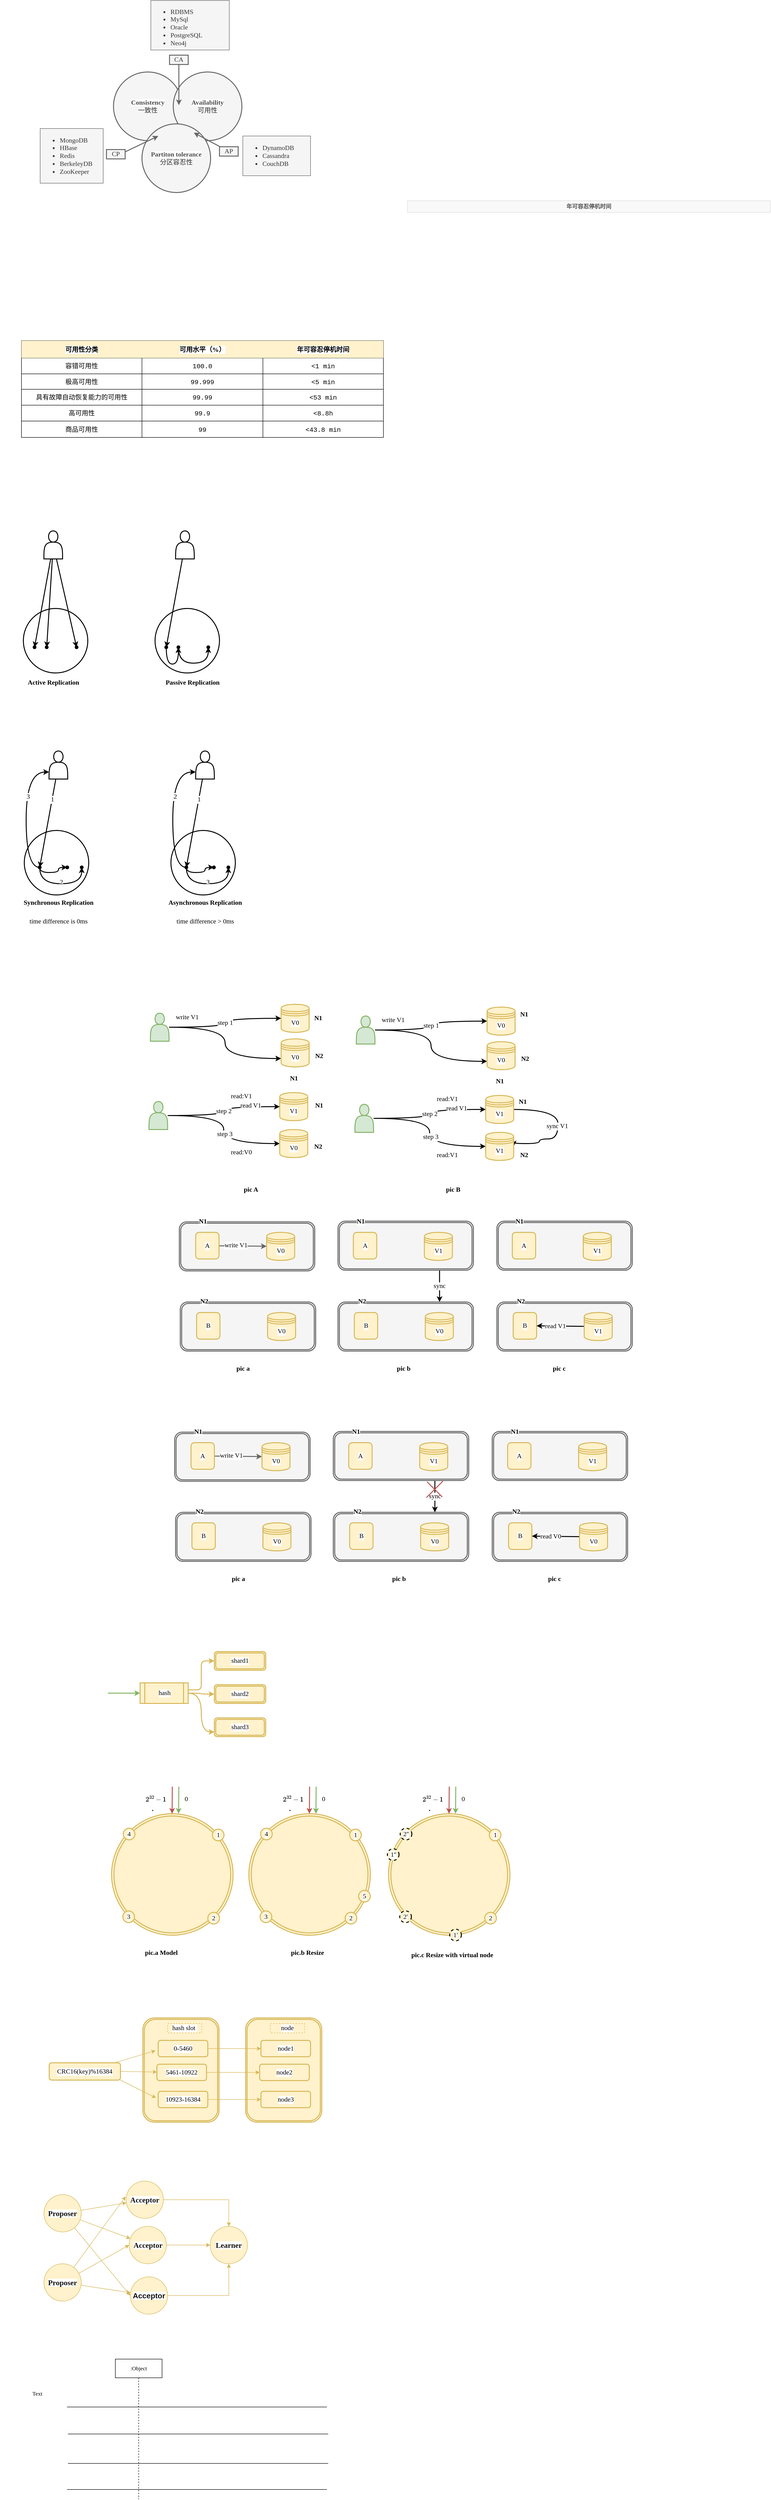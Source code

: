 <mxfile version="14.6.13" type="device"><diagram id="R8gM6T2BYr6-8CFYsCvw" name="第 1 页"><mxGraphModel dx="1298" dy="945" grid="0" gridSize="10" guides="1" tooltips="1" connect="1" arrows="1" fold="1" page="1" pageScale="1" pageWidth="2339" pageHeight="3300" math="1" shadow="0"><root><mxCell id="0"/><mxCell id="1" parent="0"/><mxCell id="MocfFa5SkdA1rp_atDxO-498" value="" style="shape=ext;double=1;rounded=1;whiteSpace=wrap;html=1;shadow=0;labelBackgroundColor=#FFFFFF;sketch=0;fontFamily=Comic Sans MS;fontSize=14;strokeColor=#d6b656;strokeWidth=2;fillColor=#fff2cc;" parent="1" vertex="1"><mxGeometry x="596" y="4406" width="163" height="223" as="geometry"/></mxCell><mxCell id="MocfFa5SkdA1rp_atDxO-499" value="node" style="text;html=1;strokeColor=#d6b656;fillColor=#fff2cc;align=center;verticalAlign=middle;whiteSpace=wrap;rounded=0;shadow=0;dashed=1;labelBackgroundColor=#FFFFFF;sketch=0;fontFamily=Comic Sans MS;fontSize=14;" parent="1" vertex="1"><mxGeometry x="649" y="4418" width="73" height="20" as="geometry"/></mxCell><mxCell id="MocfFa5SkdA1rp_atDxO-500" value="node1" style="rounded=1;whiteSpace=wrap;html=1;shadow=0;labelBackgroundColor=#FFFFFF;sketch=0;fontFamily=Comic Sans MS;fontSize=14;strokeColor=#d6b656;strokeWidth=2;fillColor=#fff2cc;" parent="1" vertex="1"><mxGeometry x="628.75" y="4454" width="106.25" height="35" as="geometry"/></mxCell><mxCell id="MocfFa5SkdA1rp_atDxO-501" value="node2" style="rounded=1;whiteSpace=wrap;html=1;shadow=0;labelBackgroundColor=#FFFFFF;sketch=0;fontFamily=Comic Sans MS;fontSize=14;strokeColor=#d6b656;strokeWidth=2;fillColor=#fff2cc;" parent="1" vertex="1"><mxGeometry x="626" y="4505" width="106.25" height="35" as="geometry"/></mxCell><mxCell id="MocfFa5SkdA1rp_atDxO-502" value="node3" style="rounded=1;whiteSpace=wrap;html=1;shadow=0;labelBackgroundColor=#FFFFFF;sketch=0;fontFamily=Comic Sans MS;fontSize=14;strokeColor=#d6b656;strokeWidth=2;fillColor=#fff2cc;" parent="1" vertex="1"><mxGeometry x="628.75" y="4563" width="106.25" height="35" as="geometry"/></mxCell><mxCell id="MocfFa5SkdA1rp_atDxO-98" value="&lt;font color=&quot;#4d4d4d&quot; style=&quot;font-size: 14px;&quot;&gt;&lt;span style=&quot;font-size: 14px; background-color: rgb(255, 255, 255);&quot;&gt;&lt;b style=&quot;font-size: 14px;&quot;&gt;Consistency&lt;/b&gt;&lt;/span&gt;&lt;/font&gt;&lt;br style=&quot;color: rgb(51, 51, 51); font-size: 14px;&quot;&gt;&lt;font color=&quot;#333333&quot; style=&quot;font-size: 14px;&quot;&gt;一致性&lt;/font&gt;" style="ellipse;whiteSpace=wrap;html=1;aspect=fixed;shadow=0;labelBackgroundColor=none;sketch=0;fontFamily=Tahoma;fontSize=14;fillColor=#f5f5f5;strokeWidth=2;strokeColor=#666666;fontColor=#333333;" parent="1" vertex="1"><mxGeometry x="313" y="242" width="147" height="147" as="geometry"/></mxCell><mxCell id="MocfFa5SkdA1rp_atDxO-99" value="&lt;span style=&quot;box-sizing: border-box; outline: 0px; font-weight: 700; overflow-wrap: break-word; color: rgb(77, 77, 77); font-size: 14px; background-color: rgb(255, 255, 255);&quot;&gt;Availability&lt;/span&gt;&lt;br style=&quot;color: rgb(51, 51, 51); font-size: 14px;&quot;&gt;&lt;font color=&quot;#333333&quot; style=&quot;font-size: 14px;&quot;&gt;可用性&lt;/font&gt;" style="ellipse;whiteSpace=wrap;html=1;aspect=fixed;shadow=0;labelBackgroundColor=none;sketch=0;fontFamily=Tahoma;fontSize=14;fillColor=#f5f5f5;strokeWidth=2;strokeColor=#666666;fontColor=#333333;" parent="1" vertex="1"><mxGeometry x="441" y="242" width="147" height="147" as="geometry"/></mxCell><mxCell id="MocfFa5SkdA1rp_atDxO-100" value="&lt;span style=&quot;box-sizing: border-box; outline: 0px; font-weight: 700; overflow-wrap: break-word; color: rgb(77, 77, 77); font-size: 14px; background-color: rgb(255, 255, 255);&quot;&gt;Partiton tolerance&lt;/span&gt;&lt;br style=&quot;color: rgb(51, 51, 51); font-size: 14px;&quot;&gt;&lt;font color=&quot;#333333&quot; style=&quot;font-size: 14px;&quot;&gt;分区容忍性&lt;/font&gt;" style="ellipse;whiteSpace=wrap;html=1;aspect=fixed;shadow=0;labelBackgroundColor=none;sketch=0;fontFamily=Tahoma;fontSize=14;fillColor=#f5f5f5;strokeWidth=2;strokeColor=#666666;fontColor=#333333;" parent="1" vertex="1"><mxGeometry x="374" y="353" width="147" height="147" as="geometry"/></mxCell><mxCell id="MocfFa5SkdA1rp_atDxO-108" style="edgeStyle=none;rounded=0;orthogonalLoop=1;jettySize=auto;html=1;entryX=0.082;entryY=0.483;entryDx=0;entryDy=0;entryPerimeter=0;fontFamily=Tahoma;fontSize=14;strokeWidth=2;strokeColor=#666666;fillColor=#f5f5f5;" parent="1" source="MocfFa5SkdA1rp_atDxO-101" target="MocfFa5SkdA1rp_atDxO-99" edge="1"><mxGeometry relative="1" as="geometry"/></mxCell><mxCell id="MocfFa5SkdA1rp_atDxO-101" value="CA" style="text;html=1;fillColor=#f5f5f5;align=center;verticalAlign=middle;whiteSpace=wrap;rounded=0;shadow=0;labelBackgroundColor=none;sketch=0;fontFamily=Tahoma;fontSize=14;strokeWidth=2;strokeColor=#666666;fontColor=#333333;" parent="1" vertex="1"><mxGeometry x="433" y="206" width="40" height="20" as="geometry"/></mxCell><mxCell id="MocfFa5SkdA1rp_atDxO-104" style="rounded=0;orthogonalLoop=1;jettySize=auto;html=1;exitX=1;exitY=0.25;exitDx=0;exitDy=0;fontFamily=Tahoma;fontSize=14;strokeWidth=2;strokeColor=#666666;fillColor=#f5f5f5;" parent="1" source="MocfFa5SkdA1rp_atDxO-102" edge="1"><mxGeometry relative="1" as="geometry"><mxPoint x="409" y="379" as="targetPoint"/></mxGeometry></mxCell><mxCell id="MocfFa5SkdA1rp_atDxO-102" value="CP" style="text;html=1;fillColor=#f5f5f5;align=center;verticalAlign=middle;whiteSpace=wrap;rounded=0;shadow=0;labelBackgroundColor=none;sketch=0;fontFamily=Tahoma;fontSize=14;strokeWidth=2;strokeColor=#666666;fontColor=#333333;" parent="1" vertex="1"><mxGeometry x="298" y="408" width="40" height="20" as="geometry"/></mxCell><mxCell id="MocfFa5SkdA1rp_atDxO-107" style="edgeStyle=none;rounded=0;orthogonalLoop=1;jettySize=auto;html=1;fontFamily=Tahoma;fontSize=14;strokeWidth=2;strokeColor=#666666;fillColor=#f5f5f5;" parent="1" source="MocfFa5SkdA1rp_atDxO-105" edge="1"><mxGeometry relative="1" as="geometry"><mxPoint x="485" y="372" as="targetPoint"/></mxGeometry></mxCell><mxCell id="MocfFa5SkdA1rp_atDxO-105" value="AP" style="text;html=1;fillColor=#f5f5f5;align=center;verticalAlign=middle;whiteSpace=wrap;rounded=0;shadow=0;labelBackgroundColor=none;sketch=0;fontFamily=Tahoma;fontSize=14;strokeWidth=2;strokeColor=#666666;fontColor=#333333;" parent="1" vertex="1"><mxGeometry x="540" y="402" width="40" height="20" as="geometry"/></mxCell><mxCell id="MocfFa5SkdA1rp_atDxO-112" value="&lt;ul&gt;&lt;li&gt;RDBMS&lt;/li&gt;&lt;li&gt;MySql&lt;/li&gt;&lt;li&gt;Oracle&lt;/li&gt;&lt;li&gt;PostgreSQL&lt;/li&gt;&lt;li&gt;Neo4j&lt;/li&gt;&lt;/ul&gt;" style="text;strokeColor=#666666;fillColor=#f5f5f5;html=1;whiteSpace=wrap;verticalAlign=middle;overflow=hidden;shadow=0;labelBackgroundColor=none;sketch=0;fontFamily=Tahoma;fontSize=14;fontColor=#333333;" parent="1" vertex="1"><mxGeometry x="393" y="89" width="168" height="106" as="geometry"/></mxCell><mxCell id="MocfFa5SkdA1rp_atDxO-113" value="&lt;ul&gt;&lt;li&gt;DynamoDB&lt;/li&gt;&lt;li&gt;Cassandra&lt;/li&gt;&lt;li&gt;CouchDB&lt;/li&gt;&lt;/ul&gt;" style="text;strokeColor=#666666;fillColor=#f5f5f5;html=1;whiteSpace=wrap;verticalAlign=middle;overflow=hidden;shadow=0;labelBackgroundColor=none;sketch=0;fontFamily=Tahoma;fontSize=14;fontColor=#333333;" parent="1" vertex="1"><mxGeometry x="590" y="379" width="145" height="85" as="geometry"/></mxCell><mxCell id="MocfFa5SkdA1rp_atDxO-114" value="&lt;ul&gt;&lt;li&gt;MongoDB&lt;/li&gt;&lt;li&gt;HBase&lt;/li&gt;&lt;li&gt;Redis&lt;/li&gt;&lt;li&gt;BerkeleyDB&lt;/li&gt;&lt;li&gt;ZooKeeper&lt;/li&gt;&lt;/ul&gt;" style="text;strokeColor=#666666;fillColor=#f5f5f5;html=1;whiteSpace=wrap;verticalAlign=middle;overflow=hidden;shadow=0;labelBackgroundColor=none;sketch=0;fontFamily=Tahoma;fontSize=14;fontColor=#333333;" parent="1" vertex="1"><mxGeometry x="156" y="363" width="135" height="117" as="geometry"/></mxCell><mxCell id="MocfFa5SkdA1rp_atDxO-129" value="&lt;meta charset=&quot;utf-8&quot;&gt;&lt;br class=&quot;Apple-interchange-newline&quot;&gt;&lt;table style=&quot;box-sizing: border-box ; border-spacing: 0px ; border-collapse: collapse ; background-color: rgb(255 , 255 , 255) ; font-size: 12px ; border-top: 1px solid rgb(221 , 221 , 221) ; border-left: 1px solid rgb(221 , 221 , 221) ; width: 778px ; margin-bottom: 20px ; color: rgb(85 , 85 , 85) ; font-family: &amp;quot;microsoft yahei&amp;quot; ; font-style: normal ; font-weight: 400 ; letter-spacing: normal ; text-align: justify ; text-transform: none ; word-spacing: 0px&quot;&gt;&lt;thead style=&quot;color: rgb(85, 85, 85); font-family: &amp;quot;microsoft yahei&amp;quot;; font-size: 12px; font-style: normal; font-weight: 400; letter-spacing: normal; text-align: justify; text-indent: 0px; text-transform: none; word-spacing: 0px; box-sizing: border-box;&quot;&gt;&lt;tr style=&quot;box-sizing: border-box&quot;&gt;&lt;th style=&quot;box-sizing: border-box ; padding: 5px 10px ; text-align: center ; background-color: rgb(249 , 249 , 249) ; border-bottom: 1px solid rgb(221 , 221 , 221) ; border-right: 1px solid rgb(221 , 221 , 221)&quot;&gt;年可容忍停机时间&lt;/th&gt;&lt;/tr&gt;&lt;/thead&gt;&lt;tbody style=&quot;color: rgb(85, 85, 85); font-family: &amp;quot;microsoft yahei&amp;quot;; font-size: 12px; font-style: normal; font-weight: 400; letter-spacing: normal; text-align: justify; text-indent: 0px; text-transform: none; word-spacing: 0px; box-sizing: border-box;&quot;&gt;&lt;/tbody&gt;&lt;/table&gt;" style="text;whiteSpace=wrap;html=1;fontSize=14;fontFamily=Tahoma;" parent="1" vertex="1"><mxGeometry x="940" y="493" width="540" height="80" as="geometry"/></mxCell><mxCell id="MocfFa5SkdA1rp_atDxO-203" value="" style="shape=table;html=1;whiteSpace=wrap;startSize=0;container=1;collapsible=0;childLayout=tableLayout;fontSize=14;labelBackgroundColor=#FFFFFF;" parent="1" vertex="1"><mxGeometry x="116" y="817" width="775" height="207" as="geometry"/></mxCell><mxCell id="MocfFa5SkdA1rp_atDxO-204" value="" style="shape=partialRectangle;html=1;whiteSpace=wrap;collapsible=0;dropTarget=0;pointerEvents=0;fillColor=#fff2cc;top=0;left=0;bottom=0;right=0;points=[[0,0.5],[1,0.5]];portConstraint=eastwest;fontSize=14;labelBackgroundColor=#FFFFFF;strokeColor=#d6b656;" parent="MocfFa5SkdA1rp_atDxO-203" vertex="1"><mxGeometry width="775" height="37" as="geometry"/></mxCell><mxCell id="MocfFa5SkdA1rp_atDxO-205" value="&lt;span style=&quot;font-family: &amp;quot;microsoft yahei&amp;quot;; font-weight: 700; font-size: 14px;&quot;&gt;可用性分类&lt;/span&gt;" style="shape=partialRectangle;html=1;whiteSpace=wrap;connectable=0;overflow=hidden;fillColor=#fff2cc;top=0;left=0;bottom=0;right=0;fontSize=14;labelBackgroundColor=#FFFFFF;strokeColor=#d6b656;" parent="MocfFa5SkdA1rp_atDxO-204" vertex="1"><mxGeometry width="258" height="37" as="geometry"/></mxCell><mxCell id="MocfFa5SkdA1rp_atDxO-206" value="&lt;span style=&quot;font-family: &amp;quot;microsoft yahei&amp;quot;; font-weight: 700; font-size: 14px;&quot;&gt;可用水平（%）&lt;/span&gt;" style="shape=partialRectangle;html=1;whiteSpace=wrap;connectable=0;overflow=hidden;fillColor=#fff2cc;top=0;left=0;bottom=0;right=0;fontSize=14;labelBackgroundColor=#FFFFFF;strokeColor=#d6b656;" parent="MocfFa5SkdA1rp_atDxO-204" vertex="1"><mxGeometry x="258" width="259" height="37" as="geometry"/></mxCell><mxCell id="MocfFa5SkdA1rp_atDxO-207" value="&lt;span style=&quot;font-family: &amp;quot;microsoft yahei&amp;quot;; font-weight: 700; font-size: 14px;&quot;&gt;年可容忍停机时间&lt;/span&gt;" style="shape=partialRectangle;html=1;whiteSpace=wrap;connectable=0;overflow=hidden;fillColor=#fff2cc;top=0;left=0;bottom=0;right=0;fontSize=14;labelBackgroundColor=#FFFFFF;strokeColor=#d6b656;" parent="MocfFa5SkdA1rp_atDxO-204" vertex="1"><mxGeometry x="517" width="258" height="37" as="geometry"/></mxCell><mxCell id="MocfFa5SkdA1rp_atDxO-208" value="" style="shape=partialRectangle;html=1;whiteSpace=wrap;collapsible=0;dropTarget=0;pointerEvents=0;fillColor=none;top=0;left=0;bottom=0;right=0;points=[[0,0.5],[1,0.5]];portConstraint=eastwest;fontSize=14;labelBackgroundColor=#FFFFFF;" parent="MocfFa5SkdA1rp_atDxO-203" vertex="1"><mxGeometry y="37" width="775" height="34" as="geometry"/></mxCell><mxCell id="MocfFa5SkdA1rp_atDxO-209" value="&lt;span style=&quot;font-family: menlo, monaco, &amp;quot;courier new&amp;quot;, monospace; font-size: 14px;&quot;&gt;容错可用性&lt;/span&gt;" style="shape=partialRectangle;html=1;whiteSpace=wrap;connectable=0;overflow=hidden;fillColor=none;top=0;left=0;bottom=0;right=0;fontSize=14;labelBackgroundColor=#FFFFFF;" parent="MocfFa5SkdA1rp_atDxO-208" vertex="1"><mxGeometry width="258" height="34" as="geometry"/></mxCell><mxCell id="MocfFa5SkdA1rp_atDxO-210" value="&lt;span style=&quot;font-family: menlo, monaco, &amp;quot;courier new&amp;quot;, monospace; font-size: 14px;&quot;&gt;100.0&lt;/span&gt;" style="shape=partialRectangle;html=1;whiteSpace=wrap;connectable=0;overflow=hidden;fillColor=none;top=0;left=0;bottom=0;right=0;fontSize=14;labelBackgroundColor=#FFFFFF;" parent="MocfFa5SkdA1rp_atDxO-208" vertex="1"><mxGeometry x="258" width="259" height="34" as="geometry"/></mxCell><mxCell id="MocfFa5SkdA1rp_atDxO-211" value="&lt;span style=&quot;font-family: menlo, monaco, &amp;quot;courier new&amp;quot;, monospace; font-size: 14px;&quot;&gt;&amp;lt;1 min&lt;/span&gt;" style="shape=partialRectangle;html=1;whiteSpace=wrap;connectable=0;overflow=hidden;fillColor=none;top=0;left=0;bottom=0;right=0;fontSize=14;labelBackgroundColor=#FFFFFF;" parent="MocfFa5SkdA1rp_atDxO-208" vertex="1"><mxGeometry x="517" width="258" height="34" as="geometry"/></mxCell><mxCell id="MocfFa5SkdA1rp_atDxO-212" value="" style="shape=partialRectangle;html=1;whiteSpace=wrap;collapsible=0;dropTarget=0;pointerEvents=0;fillColor=none;top=0;left=0;bottom=0;right=0;points=[[0,0.5],[1,0.5]];portConstraint=eastwest;fontSize=14;labelBackgroundColor=#FFFFFF;" parent="MocfFa5SkdA1rp_atDxO-203" vertex="1"><mxGeometry y="71" width="775" height="33" as="geometry"/></mxCell><mxCell id="MocfFa5SkdA1rp_atDxO-213" value="&lt;span style=&quot;font-family: menlo, monaco, &amp;quot;courier new&amp;quot;, monospace; font-size: 14px;&quot;&gt;极高可用性&lt;/span&gt;" style="shape=partialRectangle;html=1;whiteSpace=wrap;connectable=0;overflow=hidden;fillColor=none;top=0;left=0;bottom=0;right=0;fontSize=14;labelBackgroundColor=#FFFFFF;" parent="MocfFa5SkdA1rp_atDxO-212" vertex="1"><mxGeometry width="258" height="33" as="geometry"/></mxCell><mxCell id="MocfFa5SkdA1rp_atDxO-214" value="&lt;span style=&quot;font-family: menlo, monaco, &amp;quot;courier new&amp;quot;, monospace; font-size: 14px;&quot;&gt;99.999&lt;/span&gt;" style="shape=partialRectangle;html=1;whiteSpace=wrap;connectable=0;overflow=hidden;fillColor=none;top=0;left=0;bottom=0;right=0;fontSize=14;labelBackgroundColor=#FFFFFF;" parent="MocfFa5SkdA1rp_atDxO-212" vertex="1"><mxGeometry x="258" width="259" height="33" as="geometry"/></mxCell><mxCell id="MocfFa5SkdA1rp_atDxO-215" value="&lt;span style=&quot;font-family: menlo, monaco, &amp;quot;courier new&amp;quot;, monospace; font-size: 14px;&quot;&gt;&amp;lt;5 min&lt;/span&gt;" style="shape=partialRectangle;html=1;whiteSpace=wrap;connectable=0;overflow=hidden;fillColor=none;top=0;left=0;bottom=0;right=0;fontSize=14;labelBackgroundColor=#FFFFFF;" parent="MocfFa5SkdA1rp_atDxO-212" vertex="1"><mxGeometry x="517" width="258" height="33" as="geometry"/></mxCell><mxCell id="MocfFa5SkdA1rp_atDxO-216" value="" style="shape=partialRectangle;html=1;whiteSpace=wrap;collapsible=0;dropTarget=0;pointerEvents=0;fillColor=none;top=0;left=0;bottom=0;right=0;points=[[0,0.5],[1,0.5]];portConstraint=eastwest;fontSize=14;labelBackgroundColor=#FFFFFF;" parent="MocfFa5SkdA1rp_atDxO-203" vertex="1"><mxGeometry y="104" width="775" height="34" as="geometry"/></mxCell><mxCell id="MocfFa5SkdA1rp_atDxO-217" value="&lt;span style=&quot;font-family: menlo, monaco, &amp;quot;courier new&amp;quot;, monospace; font-size: 14px;&quot;&gt;具有故障自动恢复能力的可用性&lt;/span&gt;" style="shape=partialRectangle;html=1;whiteSpace=wrap;connectable=0;overflow=hidden;fillColor=none;top=0;left=0;bottom=0;right=0;fontSize=14;labelBackgroundColor=#FFFFFF;" parent="MocfFa5SkdA1rp_atDxO-216" vertex="1"><mxGeometry width="258" height="34" as="geometry"/></mxCell><mxCell id="MocfFa5SkdA1rp_atDxO-218" value="&lt;span style=&quot;font-family: menlo, monaco, &amp;quot;courier new&amp;quot;, monospace; font-size: 14px;&quot;&gt;99.99&lt;/span&gt;" style="shape=partialRectangle;html=1;whiteSpace=wrap;connectable=0;overflow=hidden;fillColor=none;top=0;left=0;bottom=0;right=0;fontSize=14;labelBackgroundColor=#FFFFFF;" parent="MocfFa5SkdA1rp_atDxO-216" vertex="1"><mxGeometry x="258" width="259" height="34" as="geometry"/></mxCell><mxCell id="MocfFa5SkdA1rp_atDxO-219" value="&lt;span style=&quot;font-family: menlo, monaco, &amp;quot;courier new&amp;quot;, monospace; font-size: 14px;&quot;&gt;&amp;lt;53 min&lt;/span&gt;" style="shape=partialRectangle;html=1;whiteSpace=wrap;connectable=0;overflow=hidden;fillColor=none;top=0;left=0;bottom=0;right=0;fontSize=14;labelBackgroundColor=#FFFFFF;" parent="MocfFa5SkdA1rp_atDxO-216" vertex="1"><mxGeometry x="517" width="258" height="34" as="geometry"/></mxCell><mxCell id="MocfFa5SkdA1rp_atDxO-220" value="" style="shape=partialRectangle;html=1;whiteSpace=wrap;collapsible=0;dropTarget=0;pointerEvents=0;fillColor=none;top=0;left=0;bottom=0;right=0;points=[[0,0.5],[1,0.5]];portConstraint=eastwest;fontSize=14;labelBackgroundColor=#FFFFFF;" parent="MocfFa5SkdA1rp_atDxO-203" vertex="1"><mxGeometry y="138" width="775" height="34" as="geometry"/></mxCell><mxCell id="MocfFa5SkdA1rp_atDxO-221" value="&lt;span style=&quot;font-family: menlo, monaco, &amp;quot;courier new&amp;quot;, monospace; font-size: 14px;&quot;&gt;高可用性&lt;/span&gt;" style="shape=partialRectangle;html=1;whiteSpace=wrap;connectable=0;overflow=hidden;fillColor=none;top=0;left=0;bottom=0;right=0;fontSize=14;labelBackgroundColor=#FFFFFF;" parent="MocfFa5SkdA1rp_atDxO-220" vertex="1"><mxGeometry width="258" height="34" as="geometry"/></mxCell><mxCell id="MocfFa5SkdA1rp_atDxO-222" value="&lt;span style=&quot;font-family: menlo, monaco, &amp;quot;courier new&amp;quot;, monospace; font-size: 14px;&quot;&gt;99.9&lt;/span&gt;" style="shape=partialRectangle;html=1;whiteSpace=wrap;connectable=0;overflow=hidden;fillColor=none;top=0;left=0;bottom=0;right=0;fontSize=14;labelBackgroundColor=#FFFFFF;" parent="MocfFa5SkdA1rp_atDxO-220" vertex="1"><mxGeometry x="258" width="259" height="34" as="geometry"/></mxCell><mxCell id="MocfFa5SkdA1rp_atDxO-223" value="&lt;span style=&quot;font-family: menlo, monaco, &amp;quot;courier new&amp;quot;, monospace; font-size: 14px;&quot;&gt;&amp;lt;8.8h&lt;/span&gt;" style="shape=partialRectangle;html=1;whiteSpace=wrap;connectable=0;overflow=hidden;fillColor=none;top=0;left=0;bottom=0;right=0;fontSize=14;labelBackgroundColor=#FFFFFF;" parent="MocfFa5SkdA1rp_atDxO-220" vertex="1"><mxGeometry x="517" width="258" height="34" as="geometry"/></mxCell><mxCell id="MocfFa5SkdA1rp_atDxO-224" value="" style="shape=partialRectangle;html=1;whiteSpace=wrap;collapsible=0;dropTarget=0;pointerEvents=0;fillColor=none;top=0;left=0;bottom=0;right=0;points=[[0,0.5],[1,0.5]];portConstraint=eastwest;fontSize=14;labelBackgroundColor=#FFFFFF;" parent="MocfFa5SkdA1rp_atDxO-203" vertex="1"><mxGeometry y="172" width="775" height="35" as="geometry"/></mxCell><mxCell id="MocfFa5SkdA1rp_atDxO-225" value="&lt;span style=&quot;font-family: menlo, monaco, &amp;quot;courier new&amp;quot;, monospace; font-size: 14px;&quot;&gt;商品可用性&lt;/span&gt;" style="shape=partialRectangle;html=1;whiteSpace=wrap;connectable=0;overflow=hidden;fillColor=none;top=0;left=0;bottom=0;right=0;fontSize=14;labelBackgroundColor=#FFFFFF;" parent="MocfFa5SkdA1rp_atDxO-224" vertex="1"><mxGeometry width="258" height="35" as="geometry"/></mxCell><mxCell id="MocfFa5SkdA1rp_atDxO-226" value="&lt;span style=&quot;font-family: menlo, monaco, &amp;quot;courier new&amp;quot;, monospace; font-size: 14px;&quot;&gt;99&lt;/span&gt;" style="shape=partialRectangle;html=1;whiteSpace=wrap;connectable=0;overflow=hidden;fillColor=none;top=0;left=0;bottom=0;right=0;fontSize=14;labelBackgroundColor=#FFFFFF;" parent="MocfFa5SkdA1rp_atDxO-224" vertex="1"><mxGeometry x="258" width="259" height="35" as="geometry"/></mxCell><mxCell id="MocfFa5SkdA1rp_atDxO-227" value="&lt;span style=&quot;font-family: menlo, monaco, &amp;quot;courier new&amp;quot;, monospace; font-size: 14px;&quot;&gt;&amp;lt;43.8 min&lt;/span&gt;" style="shape=partialRectangle;html=1;whiteSpace=wrap;connectable=0;overflow=hidden;fillColor=none;top=0;left=0;bottom=0;right=0;fontSize=14;labelBackgroundColor=#FFFFFF;" parent="MocfFa5SkdA1rp_atDxO-224" vertex="1"><mxGeometry x="517" width="258" height="35" as="geometry"/></mxCell><mxCell id="MocfFa5SkdA1rp_atDxO-237" value="Active Replication" style="text;strokeColor=none;fillColor=none;html=1;fontSize=14;fontStyle=1;verticalAlign=middle;align=center;shadow=0;labelBackgroundColor=#FFFFFF;sketch=0;fontFamily=Tahoma;fontColor=#000000;" parent="1" vertex="1"><mxGeometry x="70" y="1525" width="228" height="47" as="geometry"/></mxCell><mxCell id="MocfFa5SkdA1rp_atDxO-229" value="" style="ellipse;whiteSpace=wrap;html=1;aspect=fixed;shadow=0;labelBackgroundColor=#FFFFFF;sketch=0;fontFamily=Tahoma;fontSize=14;fontColor=#000000;strokeWidth=2;fillColor=none;container=0;" parent="1" vertex="1"><mxGeometry x="120" y="1390" width="138" height="138" as="geometry"/></mxCell><mxCell id="MocfFa5SkdA1rp_atDxO-230" value="" style="shape=waypoint;sketch=0;size=6;pointerEvents=1;points=[];fillColor=none;resizable=0;rotatable=0;perimeter=centerPerimeter;snapToPoint=1;shadow=0;labelBackgroundColor=#FFFFFF;fontFamily=Tahoma;fontSize=14;fontColor=#000000;strokeWidth=2;container=0;" parent="1" vertex="1"><mxGeometry x="124" y="1453" width="40" height="40" as="geometry"/></mxCell><mxCell id="MocfFa5SkdA1rp_atDxO-231" value="" style="shape=waypoint;sketch=0;size=6;pointerEvents=1;points=[];fillColor=none;resizable=0;rotatable=0;perimeter=centerPerimeter;snapToPoint=1;shadow=0;labelBackgroundColor=#FFFFFF;fontFamily=Tahoma;fontSize=14;fontColor=#000000;strokeWidth=2;container=0;" parent="1" vertex="1"><mxGeometry x="150" y="1453" width="40" height="40" as="geometry"/></mxCell><mxCell id="MocfFa5SkdA1rp_atDxO-232" value="" style="shape=waypoint;sketch=0;size=6;pointerEvents=1;points=[];fillColor=none;resizable=0;rotatable=0;perimeter=centerPerimeter;snapToPoint=1;shadow=0;labelBackgroundColor=#FFFFFF;fontFamily=Tahoma;fontSize=14;fontColor=#000000;strokeWidth=2;container=0;" parent="1" vertex="1"><mxGeometry x="214" y="1453" width="40" height="40" as="geometry"/></mxCell><mxCell id="MocfFa5SkdA1rp_atDxO-234" style="edgeStyle=none;rounded=0;orthogonalLoop=1;jettySize=auto;html=1;entryX=0.45;entryY=0.025;entryDx=0;entryDy=0;entryPerimeter=0;fontFamily=Tahoma;fontSize=14;fontColor=#000000;strokeWidth=2;" parent="1" source="MocfFa5SkdA1rp_atDxO-233" target="MocfFa5SkdA1rp_atDxO-230" edge="1"><mxGeometry x="120" y="1224" as="geometry"/></mxCell><mxCell id="MocfFa5SkdA1rp_atDxO-235" style="edgeStyle=none;rounded=0;orthogonalLoop=1;jettySize=auto;html=1;fontFamily=Tahoma;fontSize=14;fontColor=#000000;strokeWidth=2;" parent="1" source="MocfFa5SkdA1rp_atDxO-233" target="MocfFa5SkdA1rp_atDxO-231" edge="1"><mxGeometry x="120" y="1224" as="geometry"/></mxCell><mxCell id="MocfFa5SkdA1rp_atDxO-236" style="edgeStyle=none;rounded=0;orthogonalLoop=1;jettySize=auto;html=1;fontFamily=Tahoma;fontSize=14;fontColor=#000000;strokeWidth=2;" parent="1" source="MocfFa5SkdA1rp_atDxO-233" target="MocfFa5SkdA1rp_atDxO-232" edge="1"><mxGeometry x="120" y="1224" as="geometry"/></mxCell><mxCell id="MocfFa5SkdA1rp_atDxO-233" value="" style="shape=actor;whiteSpace=wrap;html=1;shadow=0;labelBackgroundColor=#FFFFFF;sketch=0;fontFamily=Tahoma;fontSize=14;fontColor=#000000;strokeWidth=2;fillColor=none;container=0;" parent="1" vertex="1"><mxGeometry x="164" y="1224" width="40" height="60" as="geometry"/></mxCell><mxCell id="MocfFa5SkdA1rp_atDxO-238" value="" style="ellipse;whiteSpace=wrap;html=1;aspect=fixed;shadow=0;labelBackgroundColor=#FFFFFF;sketch=0;fontFamily=Tahoma;fontSize=14;fontColor=#000000;strokeWidth=2;fillColor=none;container=0;" parent="1" vertex="1"><mxGeometry x="402" y="1390" width="138" height="138" as="geometry"/></mxCell><mxCell id="MocfFa5SkdA1rp_atDxO-239" value="" style="shape=waypoint;sketch=0;size=6;pointerEvents=1;points=[];fillColor=none;resizable=0;rotatable=0;perimeter=centerPerimeter;snapToPoint=1;shadow=0;labelBackgroundColor=#FFFFFF;fontFamily=Tahoma;fontSize=14;fontColor=#000000;strokeWidth=2;container=0;" parent="1" vertex="1"><mxGeometry x="406" y="1453" width="40" height="40" as="geometry"/></mxCell><mxCell id="MocfFa5SkdA1rp_atDxO-240" value="" style="shape=waypoint;sketch=0;size=6;pointerEvents=1;points=[];fillColor=none;resizable=0;rotatable=0;perimeter=centerPerimeter;snapToPoint=1;shadow=0;labelBackgroundColor=#FFFFFF;fontFamily=Tahoma;fontSize=14;fontColor=#000000;strokeWidth=2;container=0;" parent="1" vertex="1"><mxGeometry x="432" y="1453" width="40" height="40" as="geometry"/></mxCell><mxCell id="MocfFa5SkdA1rp_atDxO-247" style="edgeStyle=orthogonalEdgeStyle;rounded=0;orthogonalLoop=1;jettySize=auto;html=1;fontFamily=Tahoma;fontSize=14;fontColor=#000000;strokeColor=#000000;strokeWidth=2;curved=1;" parent="1" source="MocfFa5SkdA1rp_atDxO-239" target="MocfFa5SkdA1rp_atDxO-240" edge="1"><mxGeometry x="120" y="1224" as="geometry"><Array as="points"><mxPoint x="426" y="1509"/><mxPoint x="452" y="1509"/></Array></mxGeometry></mxCell><mxCell id="MocfFa5SkdA1rp_atDxO-241" value="" style="shape=waypoint;sketch=0;size=6;pointerEvents=1;points=[];fillColor=none;resizable=0;rotatable=0;perimeter=centerPerimeter;snapToPoint=1;shadow=0;labelBackgroundColor=#FFFFFF;fontFamily=Tahoma;fontSize=14;fontColor=#000000;strokeWidth=2;container=0;" parent="1" vertex="1"><mxGeometry x="496" y="1453" width="40" height="40" as="geometry"/></mxCell><mxCell id="MocfFa5SkdA1rp_atDxO-248" style="edgeStyle=orthogonalEdgeStyle;curved=1;rounded=0;orthogonalLoop=1;jettySize=auto;html=1;entryX=0.5;entryY=0.625;entryDx=0;entryDy=0;entryPerimeter=0;fontFamily=Tahoma;fontSize=14;fontColor=#000000;strokeColor=#000000;strokeWidth=2;" parent="1" source="MocfFa5SkdA1rp_atDxO-240" target="MocfFa5SkdA1rp_atDxO-241" edge="1"><mxGeometry x="120" y="1224" as="geometry"><Array as="points"><mxPoint x="452" y="1507"/><mxPoint x="516" y="1507"/></Array></mxGeometry></mxCell><mxCell id="MocfFa5SkdA1rp_atDxO-242" style="edgeStyle=none;rounded=0;orthogonalLoop=1;jettySize=auto;html=1;entryX=0.45;entryY=0.025;entryDx=0;entryDy=0;entryPerimeter=0;fontFamily=Tahoma;fontSize=14;fontColor=#000000;strokeWidth=2;" parent="1" source="MocfFa5SkdA1rp_atDxO-245" target="MocfFa5SkdA1rp_atDxO-239" edge="1"><mxGeometry x="120" y="1224" as="geometry"/></mxCell><mxCell id="MocfFa5SkdA1rp_atDxO-245" value="" style="shape=actor;whiteSpace=wrap;html=1;shadow=0;labelBackgroundColor=#FFFFFF;sketch=0;fontFamily=Tahoma;fontSize=14;fontColor=#000000;strokeWidth=2;fillColor=none;container=0;" parent="1" vertex="1"><mxGeometry x="446" y="1224" width="40" height="60" as="geometry"/></mxCell><mxCell id="MocfFa5SkdA1rp_atDxO-246" value="Passive Replication" style="text;strokeColor=none;fillColor=none;html=1;fontSize=14;fontStyle=1;verticalAlign=middle;align=center;shadow=0;labelBackgroundColor=#FFFFFF;sketch=0;fontFamily=Tahoma;fontColor=#000000;container=0;" parent="1" vertex="1"><mxGeometry x="368" y="1525" width="228" height="47" as="geometry"/></mxCell><mxCell id="MocfFa5SkdA1rp_atDxO-251" value="Synchronous Replication" style="text;strokeColor=none;fillColor=none;html=1;fontSize=14;fontStyle=1;verticalAlign=middle;align=center;shadow=0;labelBackgroundColor=#FFFFFF;sketch=0;fontFamily=Tahoma;fontColor=#000000;" parent="1" vertex="1"><mxGeometry x="81" y="1996" width="228" height="47" as="geometry"/></mxCell><mxCell id="MocfFa5SkdA1rp_atDxO-252" value="" style="ellipse;whiteSpace=wrap;html=1;aspect=fixed;shadow=0;labelBackgroundColor=#FFFFFF;sketch=0;fontFamily=Tahoma;fontSize=14;fontColor=#000000;strokeWidth=2;fillColor=none;container=0;" parent="1" vertex="1"><mxGeometry x="122" y="1865" width="138" height="138" as="geometry"/></mxCell><mxCell id="MocfFa5SkdA1rp_atDxO-260" style="edgeStyle=orthogonalEdgeStyle;curved=1;rounded=0;orthogonalLoop=1;jettySize=auto;html=1;entryX=0;entryY=0.75;entryDx=0;entryDy=0;fontFamily=Tahoma;fontSize=14;fontColor=#000000;strokeColor=#000000;strokeWidth=2;" parent="1" source="MocfFa5SkdA1rp_atDxO-253" target="MocfFa5SkdA1rp_atDxO-259" edge="1"><mxGeometry relative="1" as="geometry"><Array as="points"><mxPoint x="126" y="1944"/><mxPoint x="126" y="1740"/></Array></mxGeometry></mxCell><mxCell id="MocfFa5SkdA1rp_atDxO-262" value="3" style="edgeLabel;html=1;align=center;verticalAlign=middle;resizable=0;points=[];fontSize=14;fontFamily=Tahoma;fontColor=#000000;" parent="MocfFa5SkdA1rp_atDxO-260" vertex="1" connectable="0"><mxGeometry x="0.277" y="-4" relative="1" as="geometry"><mxPoint as="offset"/></mxGeometry></mxCell><mxCell id="MocfFa5SkdA1rp_atDxO-263" style="edgeStyle=orthogonalEdgeStyle;curved=1;rounded=0;orthogonalLoop=1;jettySize=auto;html=1;fontFamily=Tahoma;fontSize=14;fontColor=#000000;strokeColor=#000000;strokeWidth=2;" parent="1" source="MocfFa5SkdA1rp_atDxO-253" target="MocfFa5SkdA1rp_atDxO-254" edge="1"><mxGeometry relative="1" as="geometry"><Array as="points"><mxPoint x="155" y="1955"/><mxPoint x="195" y="1955"/><mxPoint x="195" y="1944"/></Array></mxGeometry></mxCell><mxCell id="MocfFa5SkdA1rp_atDxO-267" style="edgeStyle=orthogonalEdgeStyle;curved=1;rounded=0;orthogonalLoop=1;jettySize=auto;html=1;fontFamily=Tahoma;fontSize=14;fontColor=#000000;strokeColor=#000000;strokeWidth=2;" parent="1" source="MocfFa5SkdA1rp_atDxO-253" target="MocfFa5SkdA1rp_atDxO-255" edge="1"><mxGeometry relative="1" as="geometry"><Array as="points"><mxPoint x="155" y="1979"/><mxPoint x="245" y="1979"/></Array></mxGeometry></mxCell><mxCell id="MocfFa5SkdA1rp_atDxO-268" value="2" style="edgeLabel;html=1;align=center;verticalAlign=middle;resizable=0;points=[];fontSize=14;fontFamily=Tahoma;fontColor=#000000;" parent="MocfFa5SkdA1rp_atDxO-267" vertex="1" connectable="0"><mxGeometry x="0.013" y="3" relative="1" as="geometry"><mxPoint as="offset"/></mxGeometry></mxCell><mxCell id="MocfFa5SkdA1rp_atDxO-253" value="" style="shape=waypoint;sketch=0;size=6;pointerEvents=1;points=[];fillColor=none;resizable=0;rotatable=0;perimeter=centerPerimeter;snapToPoint=1;shadow=0;labelBackgroundColor=#FFFFFF;fontFamily=Tahoma;fontSize=14;fontColor=#000000;strokeWidth=2;container=0;" parent="1" vertex="1"><mxGeometry x="135" y="1924" width="40" height="40" as="geometry"/></mxCell><mxCell id="MocfFa5SkdA1rp_atDxO-254" value="" style="shape=waypoint;sketch=0;size=6;pointerEvents=1;points=[];fillColor=none;resizable=0;rotatable=0;perimeter=centerPerimeter;snapToPoint=1;shadow=0;labelBackgroundColor=#FFFFFF;fontFamily=Tahoma;fontSize=14;fontColor=#000000;strokeWidth=2;container=0;" parent="1" vertex="1"><mxGeometry x="194" y="1924" width="40" height="40" as="geometry"/></mxCell><mxCell id="MocfFa5SkdA1rp_atDxO-255" value="" style="shape=waypoint;sketch=0;size=6;pointerEvents=1;points=[];fillColor=none;resizable=0;rotatable=0;perimeter=centerPerimeter;snapToPoint=1;shadow=0;labelBackgroundColor=#FFFFFF;fontFamily=Tahoma;fontSize=14;fontColor=#000000;strokeWidth=2;container=0;" parent="1" vertex="1"><mxGeometry x="225" y="1924" width="40" height="40" as="geometry"/></mxCell><mxCell id="MocfFa5SkdA1rp_atDxO-256" style="edgeStyle=none;rounded=0;orthogonalLoop=1;jettySize=auto;html=1;entryX=0.45;entryY=0.025;entryDx=0;entryDy=0;entryPerimeter=0;fontFamily=Tahoma;fontSize=14;fontColor=#000000;strokeWidth=2;" parent="1" source="MocfFa5SkdA1rp_atDxO-259" target="MocfFa5SkdA1rp_atDxO-253" edge="1"><mxGeometry x="131" y="1695" as="geometry"/></mxCell><mxCell id="MocfFa5SkdA1rp_atDxO-261" value="1" style="edgeLabel;html=1;align=center;verticalAlign=middle;resizable=0;points=[];fontSize=14;fontFamily=Tahoma;fontColor=#000000;" parent="MocfFa5SkdA1rp_atDxO-256" vertex="1" connectable="0"><mxGeometry relative="1" as="geometry"><mxPoint x="9" y="-51" as="offset"/></mxGeometry></mxCell><mxCell id="MocfFa5SkdA1rp_atDxO-259" value="" style="shape=actor;whiteSpace=wrap;html=1;shadow=0;labelBackgroundColor=#FFFFFF;sketch=0;fontFamily=Tahoma;fontSize=14;fontColor=#000000;strokeWidth=2;fillColor=none;container=0;" parent="1" vertex="1"><mxGeometry x="175" y="1695" width="40" height="60" as="geometry"/></mxCell><mxCell id="MocfFa5SkdA1rp_atDxO-269" value="time difference is 0ms" style="text;html=1;strokeColor=none;fillColor=none;align=center;verticalAlign=middle;whiteSpace=wrap;rounded=0;shadow=0;labelBackgroundColor=#FFFFFF;sketch=0;fontFamily=Comic Sans MS;fontSize=14;fontColor=#000000;" parent="1" vertex="1"><mxGeometry x="112.5" y="2043" width="165" height="34" as="geometry"/></mxCell><mxCell id="MocfFa5SkdA1rp_atDxO-270" value="Asynchronous Replication" style="text;strokeColor=none;fillColor=none;html=1;fontSize=14;fontStyle=1;verticalAlign=middle;align=center;shadow=0;labelBackgroundColor=#FFFFFF;sketch=0;fontFamily=Tahoma;fontColor=#000000;" parent="1" vertex="1"><mxGeometry x="395" y="1996" width="228" height="47" as="geometry"/></mxCell><mxCell id="MocfFa5SkdA1rp_atDxO-271" value="" style="ellipse;whiteSpace=wrap;html=1;aspect=fixed;shadow=0;labelBackgroundColor=#FFFFFF;sketch=0;fontFamily=Tahoma;fontSize=14;fontColor=#000000;strokeWidth=2;fillColor=none;container=0;" parent="1" vertex="1"><mxGeometry x="436" y="1865" width="138" height="138" as="geometry"/></mxCell><mxCell id="MocfFa5SkdA1rp_atDxO-272" style="edgeStyle=orthogonalEdgeStyle;curved=1;rounded=0;orthogonalLoop=1;jettySize=auto;html=1;entryX=0;entryY=0.75;entryDx=0;entryDy=0;fontFamily=Tahoma;fontSize=14;fontColor=#000000;strokeColor=#000000;strokeWidth=2;" parent="1" source="MocfFa5SkdA1rp_atDxO-277" target="MocfFa5SkdA1rp_atDxO-282" edge="1"><mxGeometry relative="1" as="geometry"><Array as="points"><mxPoint x="440" y="1944"/><mxPoint x="440" y="1740"/></Array></mxGeometry></mxCell><mxCell id="MocfFa5SkdA1rp_atDxO-273" value="3" style="edgeLabel;html=1;align=center;verticalAlign=middle;resizable=0;points=[];fontSize=14;fontFamily=Tahoma;fontColor=#000000;" parent="MocfFa5SkdA1rp_atDxO-272" vertex="1" connectable="0"><mxGeometry x="0.277" y="-4" relative="1" as="geometry"><mxPoint as="offset"/></mxGeometry></mxCell><mxCell id="MocfFa5SkdA1rp_atDxO-284" value="2" style="edgeLabel;html=1;align=center;verticalAlign=middle;resizable=0;points=[];fontSize=14;fontFamily=Comic Sans MS;fontColor=#000000;" parent="MocfFa5SkdA1rp_atDxO-272" vertex="1" connectable="0"><mxGeometry x="0.277" y="-5" relative="1" as="geometry"><mxPoint as="offset"/></mxGeometry></mxCell><mxCell id="MocfFa5SkdA1rp_atDxO-274" style="edgeStyle=orthogonalEdgeStyle;curved=1;rounded=0;orthogonalLoop=1;jettySize=auto;html=1;fontFamily=Tahoma;fontSize=14;fontColor=#000000;strokeColor=#000000;strokeWidth=2;" parent="1" source="MocfFa5SkdA1rp_atDxO-277" target="MocfFa5SkdA1rp_atDxO-278" edge="1"><mxGeometry relative="1" as="geometry"><Array as="points"><mxPoint x="469" y="1955"/><mxPoint x="509" y="1955"/><mxPoint x="509" y="1944"/></Array></mxGeometry></mxCell><mxCell id="MocfFa5SkdA1rp_atDxO-275" style="edgeStyle=orthogonalEdgeStyle;curved=1;rounded=0;orthogonalLoop=1;jettySize=auto;html=1;fontFamily=Tahoma;fontSize=14;fontColor=#000000;strokeColor=#000000;strokeWidth=2;" parent="1" source="MocfFa5SkdA1rp_atDxO-277" target="MocfFa5SkdA1rp_atDxO-279" edge="1"><mxGeometry relative="1" as="geometry"><Array as="points"><mxPoint x="469" y="1979"/><mxPoint x="559" y="1979"/></Array></mxGeometry></mxCell><mxCell id="MocfFa5SkdA1rp_atDxO-276" value="3" style="edgeLabel;html=1;align=center;verticalAlign=middle;resizable=0;points=[];fontSize=14;fontFamily=Tahoma;fontColor=#000000;" parent="MocfFa5SkdA1rp_atDxO-275" vertex="1" connectable="0"><mxGeometry x="0.013" y="3" relative="1" as="geometry"><mxPoint as="offset"/></mxGeometry></mxCell><mxCell id="MocfFa5SkdA1rp_atDxO-277" value="" style="shape=waypoint;sketch=0;size=6;pointerEvents=1;points=[];fillColor=none;resizable=0;rotatable=0;perimeter=centerPerimeter;snapToPoint=1;shadow=0;labelBackgroundColor=#FFFFFF;fontFamily=Tahoma;fontSize=14;fontColor=#000000;strokeWidth=2;container=0;" parent="1" vertex="1"><mxGeometry x="449" y="1924" width="40" height="40" as="geometry"/></mxCell><mxCell id="MocfFa5SkdA1rp_atDxO-278" value="" style="shape=waypoint;sketch=0;size=6;pointerEvents=1;points=[];fillColor=none;resizable=0;rotatable=0;perimeter=centerPerimeter;snapToPoint=1;shadow=0;labelBackgroundColor=#FFFFFF;fontFamily=Tahoma;fontSize=14;fontColor=#000000;strokeWidth=2;container=0;" parent="1" vertex="1"><mxGeometry x="508" y="1924" width="40" height="40" as="geometry"/></mxCell><mxCell id="MocfFa5SkdA1rp_atDxO-279" value="" style="shape=waypoint;sketch=0;size=6;pointerEvents=1;points=[];fillColor=none;resizable=0;rotatable=0;perimeter=centerPerimeter;snapToPoint=1;shadow=0;labelBackgroundColor=#FFFFFF;fontFamily=Tahoma;fontSize=14;fontColor=#000000;strokeWidth=2;container=0;" parent="1" vertex="1"><mxGeometry x="539" y="1924" width="40" height="40" as="geometry"/></mxCell><mxCell id="MocfFa5SkdA1rp_atDxO-280" style="edgeStyle=none;rounded=0;orthogonalLoop=1;jettySize=auto;html=1;entryX=0.45;entryY=0.025;entryDx=0;entryDy=0;entryPerimeter=0;fontFamily=Tahoma;fontSize=14;fontColor=#000000;strokeWidth=2;" parent="1" source="MocfFa5SkdA1rp_atDxO-282" target="MocfFa5SkdA1rp_atDxO-277" edge="1"><mxGeometry x="445" y="1695" as="geometry"/></mxCell><mxCell id="MocfFa5SkdA1rp_atDxO-281" value="1" style="edgeLabel;html=1;align=center;verticalAlign=middle;resizable=0;points=[];fontSize=14;fontFamily=Tahoma;fontColor=#000000;" parent="MocfFa5SkdA1rp_atDxO-280" vertex="1" connectable="0"><mxGeometry relative="1" as="geometry"><mxPoint x="9" y="-51" as="offset"/></mxGeometry></mxCell><mxCell id="MocfFa5SkdA1rp_atDxO-282" value="" style="shape=actor;whiteSpace=wrap;html=1;shadow=0;labelBackgroundColor=#FFFFFF;sketch=0;fontFamily=Tahoma;fontSize=14;fontColor=#000000;strokeWidth=2;fillColor=none;container=0;" parent="1" vertex="1"><mxGeometry x="489" y="1695" width="40" height="60" as="geometry"/></mxCell><mxCell id="MocfFa5SkdA1rp_atDxO-283" value="time difference &amp;gt; 0ms" style="text;html=1;strokeColor=none;fillColor=none;align=center;verticalAlign=middle;whiteSpace=wrap;rounded=0;shadow=0;labelBackgroundColor=#FFFFFF;sketch=0;fontFamily=Comic Sans MS;fontSize=14;fontColor=#000000;" parent="1" vertex="1"><mxGeometry x="426.5" y="2043" width="165" height="34" as="geometry"/></mxCell><mxCell id="MocfFa5SkdA1rp_atDxO-286" value="V0" style="shape=datastore;whiteSpace=wrap;html=1;shadow=0;labelBackgroundColor=#FFFFFF;sketch=0;fontFamily=Comic Sans MS;fontSize=14;strokeColor=#d6b656;strokeWidth=2;fillColor=#fff2cc;" parent="1" vertex="1"><mxGeometry x="672" y="2237" width="60" height="60" as="geometry"/></mxCell><mxCell id="MocfFa5SkdA1rp_atDxO-288" value="N1" style="text;strokeColor=none;fillColor=none;html=1;fontSize=14;fontStyle=1;verticalAlign=middle;align=center;shadow=0;labelBackgroundColor=#FFFFFF;sketch=0;fontFamily=Comic Sans MS;fontColor=#000000;" parent="1" vertex="1"><mxGeometry x="701" y="2247" width="100" height="40" as="geometry"/></mxCell><mxCell id="MocfFa5SkdA1rp_atDxO-291" value="step 1" style="edgeStyle=orthogonalEdgeStyle;curved=1;rounded=0;orthogonalLoop=1;jettySize=auto;html=1;entryX=0;entryY=0.5;entryDx=0;entryDy=0;fontFamily=Comic Sans MS;fontSize=14;fontColor=#000000;strokeColor=#000000;strokeWidth=2;" parent="1" source="MocfFa5SkdA1rp_atDxO-289" target="MocfFa5SkdA1rp_atDxO-286" edge="1"><mxGeometry relative="1" as="geometry"/></mxCell><mxCell id="MocfFa5SkdA1rp_atDxO-303" style="edgeStyle=orthogonalEdgeStyle;curved=1;rounded=0;orthogonalLoop=1;jettySize=auto;html=1;entryX=0;entryY=0.7;entryDx=0;entryDy=0;fontFamily=Comic Sans MS;fontSize=14;fontColor=#000000;strokeColor=#000000;strokeWidth=2;" parent="1" source="MocfFa5SkdA1rp_atDxO-289" target="MocfFa5SkdA1rp_atDxO-301" edge="1"><mxGeometry relative="1" as="geometry"/></mxCell><mxCell id="MocfFa5SkdA1rp_atDxO-289" value="" style="shape=actor;whiteSpace=wrap;html=1;shadow=0;labelBackgroundColor=#FFFFFF;sketch=0;fontFamily=Comic Sans MS;fontSize=14;strokeColor=#82b366;strokeWidth=2;fillColor=#d5e8d4;" parent="1" vertex="1"><mxGeometry x="392" y="2256" width="40" height="60" as="geometry"/></mxCell><mxCell id="MocfFa5SkdA1rp_atDxO-293" value="write V1" style="text;html=1;strokeColor=none;fillColor=none;align=center;verticalAlign=middle;whiteSpace=wrap;rounded=0;shadow=0;labelBackgroundColor=#FFFFFF;sketch=0;fontFamily=Comic Sans MS;fontSize=14;fontColor=#000000;" parent="1" vertex="1"><mxGeometry x="411.25" y="2251" width="119.5" height="28" as="geometry"/></mxCell><mxCell id="MocfFa5SkdA1rp_atDxO-295" value="V1" style="shape=datastore;whiteSpace=wrap;html=1;shadow=0;labelBackgroundColor=#FFFFFF;sketch=0;fontFamily=Comic Sans MS;fontSize=14;strokeColor=#d6b656;strokeWidth=2;fillColor=#fff2cc;" parent="1" vertex="1"><mxGeometry x="669" y="2426" width="60" height="60" as="geometry"/></mxCell><mxCell id="MocfFa5SkdA1rp_atDxO-296" value="N1" style="text;strokeColor=none;fillColor=none;html=1;fontSize=14;fontStyle=1;verticalAlign=middle;align=center;shadow=0;labelBackgroundColor=#FFFFFF;sketch=0;fontFamily=Comic Sans MS;fontColor=#000000;" parent="1" vertex="1"><mxGeometry x="649" y="2376" width="100" height="40" as="geometry"/></mxCell><mxCell id="MocfFa5SkdA1rp_atDxO-297" value="step 2" style="edgeStyle=orthogonalEdgeStyle;curved=1;rounded=0;orthogonalLoop=1;jettySize=auto;html=1;entryX=0;entryY=0.5;entryDx=0;entryDy=0;fontFamily=Comic Sans MS;fontSize=14;fontColor=#000000;strokeColor=#000000;strokeWidth=2;" parent="1" source="MocfFa5SkdA1rp_atDxO-298" target="MocfFa5SkdA1rp_atDxO-295" edge="1"><mxGeometry relative="1" as="geometry"/></mxCell><mxCell id="MocfFa5SkdA1rp_atDxO-307" style="edgeStyle=orthogonalEdgeStyle;curved=1;rounded=0;orthogonalLoop=1;jettySize=auto;html=1;entryX=0;entryY=0.5;entryDx=0;entryDy=0;fontFamily=Comic Sans MS;fontSize=14;fontColor=#000000;strokeColor=#000000;strokeWidth=2;" parent="1" source="MocfFa5SkdA1rp_atDxO-298" target="MocfFa5SkdA1rp_atDxO-304" edge="1"><mxGeometry relative="1" as="geometry"/></mxCell><mxCell id="MocfFa5SkdA1rp_atDxO-308" value="step 3" style="edgeLabel;html=1;align=center;verticalAlign=middle;resizable=0;points=[];fontSize=14;fontFamily=Comic Sans MS;fontColor=#000000;" parent="MocfFa5SkdA1rp_atDxO-307" vertex="1" connectable="0"><mxGeometry x="0.067" y="2" relative="1" as="geometry"><mxPoint as="offset"/></mxGeometry></mxCell><mxCell id="MocfFa5SkdA1rp_atDxO-298" value="" style="shape=actor;whiteSpace=wrap;html=1;shadow=0;labelBackgroundColor=#FFFFFF;sketch=0;fontFamily=Comic Sans MS;fontSize=14;strokeColor=#82b366;strokeWidth=2;fillColor=#d5e8d4;" parent="1" vertex="1"><mxGeometry x="389" y="2445" width="40" height="60" as="geometry"/></mxCell><mxCell id="MocfFa5SkdA1rp_atDxO-299" value="read:V1" style="text;html=1;strokeColor=none;fillColor=none;align=center;verticalAlign=middle;whiteSpace=wrap;rounded=0;shadow=0;labelBackgroundColor=#FFFFFF;sketch=0;fontFamily=Comic Sans MS;fontSize=14;fontColor=#000000;" parent="1" vertex="1"><mxGeometry x="530.75" y="2416" width="112" height="35" as="geometry"/></mxCell><mxCell id="MocfFa5SkdA1rp_atDxO-301" value="V0" style="shape=datastore;whiteSpace=wrap;html=1;shadow=0;labelBackgroundColor=#FFFFFF;sketch=0;fontFamily=Comic Sans MS;fontSize=14;strokeColor=#d6b656;strokeWidth=2;fillColor=#fff2cc;" parent="1" vertex="1"><mxGeometry x="672" y="2311" width="60" height="60" as="geometry"/></mxCell><mxCell id="MocfFa5SkdA1rp_atDxO-302" value="N2" style="text;strokeColor=none;fillColor=none;html=1;fontSize=14;fontStyle=1;verticalAlign=middle;align=center;shadow=0;labelBackgroundColor=#FFFFFF;sketch=0;fontFamily=Comic Sans MS;fontColor=#000000;" parent="1" vertex="1"><mxGeometry x="703" y="2328" width="100" height="40" as="geometry"/></mxCell><mxCell id="MocfFa5SkdA1rp_atDxO-304" value="V0" style="shape=datastore;whiteSpace=wrap;html=1;shadow=0;labelBackgroundColor=#FFFFFF;sketch=0;fontFamily=Comic Sans MS;fontSize=14;strokeColor=#d6b656;strokeWidth=2;fillColor=#fff2cc;" parent="1" vertex="1"><mxGeometry x="669" y="2505" width="60" height="60" as="geometry"/></mxCell><mxCell id="MocfFa5SkdA1rp_atDxO-305" value="N2" style="text;strokeColor=none;fillColor=none;html=1;fontSize=14;fontStyle=1;verticalAlign=middle;align=center;shadow=0;labelBackgroundColor=#FFFFFF;sketch=0;fontFamily=Comic Sans MS;fontColor=#000000;" parent="1" vertex="1"><mxGeometry x="701" y="2522" width="100" height="40" as="geometry"/></mxCell><mxCell id="MocfFa5SkdA1rp_atDxO-306" value="N1" style="text;strokeColor=none;fillColor=none;html=1;fontSize=14;fontStyle=1;verticalAlign=middle;align=center;shadow=0;labelBackgroundColor=#FFFFFF;sketch=0;fontFamily=Comic Sans MS;fontColor=#000000;" parent="1" vertex="1"><mxGeometry x="703" y="2434" width="100" height="40" as="geometry"/></mxCell><mxCell id="MocfFa5SkdA1rp_atDxO-309" value="read:V0" style="text;html=1;strokeColor=none;fillColor=none;align=center;verticalAlign=middle;whiteSpace=wrap;rounded=0;shadow=0;labelBackgroundColor=#FFFFFF;sketch=0;fontFamily=Comic Sans MS;fontSize=14;fontColor=#000000;" parent="1" vertex="1"><mxGeometry x="530.75" y="2536" width="112" height="35" as="geometry"/></mxCell><mxCell id="MocfFa5SkdA1rp_atDxO-310" value="read V1" style="text;html=1;strokeColor=none;fillColor=none;align=center;verticalAlign=middle;whiteSpace=wrap;rounded=0;shadow=0;labelBackgroundColor=#FFFFFF;sketch=0;fontFamily=Comic Sans MS;fontSize=14;fontColor=#000000;" parent="1" vertex="1"><mxGeometry x="550.75" y="2436" width="112" height="35" as="geometry"/></mxCell><mxCell id="MocfFa5SkdA1rp_atDxO-311" value="V0" style="shape=datastore;whiteSpace=wrap;html=1;shadow=0;labelBackgroundColor=#FFFFFF;sketch=0;fontFamily=Comic Sans MS;fontSize=14;strokeColor=#d6b656;strokeWidth=2;fillColor=#fff2cc;" parent="1" vertex="1"><mxGeometry x="1113" y="2243" width="60" height="60" as="geometry"/></mxCell><mxCell id="MocfFa5SkdA1rp_atDxO-312" value="N1" style="text;strokeColor=none;fillColor=none;html=1;fontSize=14;fontStyle=1;verticalAlign=middle;align=center;shadow=0;labelBackgroundColor=#FFFFFF;sketch=0;fontFamily=Comic Sans MS;fontColor=#000000;" parent="1" vertex="1"><mxGeometry x="1142" y="2239" width="100" height="40" as="geometry"/></mxCell><mxCell id="MocfFa5SkdA1rp_atDxO-313" value="step 1" style="edgeStyle=orthogonalEdgeStyle;curved=1;rounded=0;orthogonalLoop=1;jettySize=auto;html=1;entryX=0;entryY=0.5;entryDx=0;entryDy=0;fontFamily=Comic Sans MS;fontSize=14;fontColor=#000000;strokeColor=#000000;strokeWidth=2;" parent="1" source="MocfFa5SkdA1rp_atDxO-315" target="MocfFa5SkdA1rp_atDxO-311" edge="1"><mxGeometry relative="1" as="geometry"/></mxCell><mxCell id="MocfFa5SkdA1rp_atDxO-314" style="edgeStyle=orthogonalEdgeStyle;curved=1;rounded=0;orthogonalLoop=1;jettySize=auto;html=1;entryX=0;entryY=0.7;entryDx=0;entryDy=0;fontFamily=Comic Sans MS;fontSize=14;fontColor=#000000;strokeColor=#000000;strokeWidth=2;" parent="1" source="MocfFa5SkdA1rp_atDxO-315" target="MocfFa5SkdA1rp_atDxO-324" edge="1"><mxGeometry relative="1" as="geometry"/></mxCell><mxCell id="MocfFa5SkdA1rp_atDxO-315" value="" style="shape=actor;whiteSpace=wrap;html=1;shadow=0;labelBackgroundColor=#FFFFFF;sketch=0;fontFamily=Comic Sans MS;fontSize=14;strokeColor=#82b366;strokeWidth=2;fillColor=#d5e8d4;" parent="1" vertex="1"><mxGeometry x="833" y="2262" width="40" height="60" as="geometry"/></mxCell><mxCell id="MocfFa5SkdA1rp_atDxO-316" value="write V1" style="text;html=1;strokeColor=none;fillColor=none;align=center;verticalAlign=middle;whiteSpace=wrap;rounded=0;shadow=0;labelBackgroundColor=#FFFFFF;sketch=0;fontFamily=Comic Sans MS;fontSize=14;fontColor=#000000;" parent="1" vertex="1"><mxGeometry x="852.25" y="2257" width="119.5" height="28" as="geometry"/></mxCell><mxCell id="MocfFa5SkdA1rp_atDxO-333" style="edgeStyle=orthogonalEdgeStyle;curved=1;rounded=0;orthogonalLoop=1;jettySize=auto;html=1;entryX=1;entryY=0.5;entryDx=0;entryDy=0;fontFamily=Comic Sans MS;fontSize=14;fontColor=#000000;strokeColor=#000000;strokeWidth=2;" parent="1" source="MocfFa5SkdA1rp_atDxO-317" target="MocfFa5SkdA1rp_atDxO-326" edge="1"><mxGeometry relative="1" as="geometry"><Array as="points"><mxPoint x="1265" y="2462"/><mxPoint x="1265" y="2525"/><mxPoint x="1225" y="2525"/><mxPoint x="1225" y="2535"/><mxPoint x="1170" y="2535"/></Array></mxGeometry></mxCell><mxCell id="MocfFa5SkdA1rp_atDxO-334" value="sync V1" style="edgeLabel;html=1;align=center;verticalAlign=middle;resizable=0;points=[];fontSize=14;fontFamily=Comic Sans MS;fontColor=#000000;" parent="MocfFa5SkdA1rp_atDxO-333" vertex="1" connectable="0"><mxGeometry x="-0.031" y="-2" relative="1" as="geometry"><mxPoint as="offset"/></mxGeometry></mxCell><mxCell id="MocfFa5SkdA1rp_atDxO-317" value="V1" style="shape=datastore;whiteSpace=wrap;html=1;shadow=0;labelBackgroundColor=#FFFFFF;sketch=0;fontFamily=Comic Sans MS;fontSize=14;strokeColor=#d6b656;strokeWidth=2;fillColor=#fff2cc;" parent="1" vertex="1"><mxGeometry x="1110" y="2432" width="60" height="60" as="geometry"/></mxCell><mxCell id="MocfFa5SkdA1rp_atDxO-318" value="N1" style="text;strokeColor=none;fillColor=none;html=1;fontSize=14;fontStyle=1;verticalAlign=middle;align=center;shadow=0;labelBackgroundColor=#FFFFFF;sketch=0;fontFamily=Comic Sans MS;fontColor=#000000;" parent="1" vertex="1"><mxGeometry x="1090" y="2382" width="100" height="40" as="geometry"/></mxCell><mxCell id="MocfFa5SkdA1rp_atDxO-319" value="step 2" style="edgeStyle=orthogonalEdgeStyle;curved=1;rounded=0;orthogonalLoop=1;jettySize=auto;html=1;entryX=0;entryY=0.5;entryDx=0;entryDy=0;fontFamily=Comic Sans MS;fontSize=14;fontColor=#000000;strokeColor=#000000;strokeWidth=2;" parent="1" source="MocfFa5SkdA1rp_atDxO-322" target="MocfFa5SkdA1rp_atDxO-317" edge="1"><mxGeometry relative="1" as="geometry"/></mxCell><mxCell id="MocfFa5SkdA1rp_atDxO-320" style="edgeStyle=orthogonalEdgeStyle;curved=1;rounded=0;orthogonalLoop=1;jettySize=auto;html=1;entryX=0;entryY=0.5;entryDx=0;entryDy=0;fontFamily=Comic Sans MS;fontSize=14;fontColor=#000000;strokeColor=#000000;strokeWidth=2;" parent="1" source="MocfFa5SkdA1rp_atDxO-322" target="MocfFa5SkdA1rp_atDxO-326" edge="1"><mxGeometry relative="1" as="geometry"/></mxCell><mxCell id="MocfFa5SkdA1rp_atDxO-321" value="step 3" style="edgeLabel;html=1;align=center;verticalAlign=middle;resizable=0;points=[];fontSize=14;fontFamily=Comic Sans MS;fontColor=#000000;" parent="MocfFa5SkdA1rp_atDxO-320" vertex="1" connectable="0"><mxGeometry x="0.067" y="2" relative="1" as="geometry"><mxPoint as="offset"/></mxGeometry></mxCell><mxCell id="MocfFa5SkdA1rp_atDxO-322" value="" style="shape=actor;whiteSpace=wrap;html=1;shadow=0;labelBackgroundColor=#FFFFFF;sketch=0;fontFamily=Comic Sans MS;fontSize=14;strokeColor=#82b366;strokeWidth=2;fillColor=#d5e8d4;" parent="1" vertex="1"><mxGeometry x="830" y="2451" width="40" height="60" as="geometry"/></mxCell><mxCell id="MocfFa5SkdA1rp_atDxO-323" value="read:V1" style="text;html=1;strokeColor=none;fillColor=none;align=center;verticalAlign=middle;whiteSpace=wrap;rounded=0;shadow=0;labelBackgroundColor=#FFFFFF;sketch=0;fontFamily=Comic Sans MS;fontSize=14;fontColor=#000000;" parent="1" vertex="1"><mxGeometry x="971.75" y="2422" width="112" height="35" as="geometry"/></mxCell><mxCell id="MocfFa5SkdA1rp_atDxO-324" value="V0" style="shape=datastore;whiteSpace=wrap;html=1;shadow=0;labelBackgroundColor=#FFFFFF;sketch=0;fontFamily=Comic Sans MS;fontSize=14;strokeColor=#d6b656;strokeWidth=2;fillColor=#fff2cc;" parent="1" vertex="1"><mxGeometry x="1113" y="2317" width="60" height="60" as="geometry"/></mxCell><mxCell id="MocfFa5SkdA1rp_atDxO-325" value="N2" style="text;strokeColor=none;fillColor=none;html=1;fontSize=14;fontStyle=1;verticalAlign=middle;align=center;shadow=0;labelBackgroundColor=#FFFFFF;sketch=0;fontFamily=Comic Sans MS;fontColor=#000000;" parent="1" vertex="1"><mxGeometry x="1144" y="2334" width="100" height="40" as="geometry"/></mxCell><mxCell id="MocfFa5SkdA1rp_atDxO-326" value="V1" style="shape=datastore;whiteSpace=wrap;html=1;shadow=0;labelBackgroundColor=#FFFFFF;sketch=0;fontFamily=Comic Sans MS;fontSize=14;strokeColor=#d6b656;strokeWidth=2;fillColor=#fff2cc;" parent="1" vertex="1"><mxGeometry x="1110" y="2511" width="60" height="60" as="geometry"/></mxCell><mxCell id="MocfFa5SkdA1rp_atDxO-327" value="N2" style="text;strokeColor=none;fillColor=none;html=1;fontSize=14;fontStyle=1;verticalAlign=middle;align=center;shadow=0;labelBackgroundColor=#FFFFFF;sketch=0;fontFamily=Comic Sans MS;fontColor=#000000;" parent="1" vertex="1"><mxGeometry x="1142" y="2539.5" width="100" height="40" as="geometry"/></mxCell><mxCell id="MocfFa5SkdA1rp_atDxO-328" value="N1" style="text;strokeColor=none;fillColor=none;html=1;fontSize=14;fontStyle=1;verticalAlign=middle;align=center;shadow=0;labelBackgroundColor=#FFFFFF;sketch=0;fontFamily=Comic Sans MS;fontColor=#000000;" parent="1" vertex="1"><mxGeometry x="1139" y="2426" width="100" height="40" as="geometry"/></mxCell><mxCell id="MocfFa5SkdA1rp_atDxO-329" value="read:V1" style="text;html=1;strokeColor=none;fillColor=none;align=center;verticalAlign=middle;whiteSpace=wrap;rounded=0;shadow=0;labelBackgroundColor=#FFFFFF;sketch=0;fontFamily=Comic Sans MS;fontSize=14;fontColor=#000000;" parent="1" vertex="1"><mxGeometry x="971.75" y="2542" width="112" height="35" as="geometry"/></mxCell><mxCell id="MocfFa5SkdA1rp_atDxO-330" value="read V1" style="text;html=1;strokeColor=none;fillColor=none;align=center;verticalAlign=middle;whiteSpace=wrap;rounded=0;shadow=0;labelBackgroundColor=#FFFFFF;sketch=0;fontFamily=Comic Sans MS;fontSize=14;fontColor=#000000;" parent="1" vertex="1"><mxGeometry x="991.75" y="2442" width="112" height="35" as="geometry"/></mxCell><mxCell id="MocfFa5SkdA1rp_atDxO-335" value="pic A" style="text;strokeColor=none;fillColor=none;html=1;fontSize=14;fontStyle=1;verticalAlign=middle;align=center;shadow=0;labelBackgroundColor=#FFFFFF;sketch=0;fontFamily=Comic Sans MS;fontColor=#000000;" parent="1" vertex="1"><mxGeometry x="556.75" y="2614" width="100" height="40" as="geometry"/></mxCell><mxCell id="MocfFa5SkdA1rp_atDxO-336" value="pic B" style="text;strokeColor=none;fillColor=none;html=1;fontSize=14;fontStyle=1;verticalAlign=middle;align=center;shadow=0;labelBackgroundColor=#FFFFFF;sketch=0;fontFamily=Comic Sans MS;fontColor=#000000;" parent="1" vertex="1"><mxGeometry x="990" y="2614" width="100" height="40" as="geometry"/></mxCell><mxCell id="MocfFa5SkdA1rp_atDxO-338" value="" style="shape=ext;double=1;rounded=1;whiteSpace=wrap;html=1;shadow=0;labelBackgroundColor=#FFFFFF;sketch=0;fontFamily=Comic Sans MS;fontSize=14;fontColor=#333333;strokeColor=#666666;strokeWidth=2;fillColor=#f5f5f5;" parent="1" vertex="1"><mxGeometry x="454" y="2702.5" width="290" height="105" as="geometry"/></mxCell><mxCell id="MocfFa5SkdA1rp_atDxO-343" style="rounded=0;orthogonalLoop=1;jettySize=auto;html=1;fontFamily=Comic Sans MS;fontSize=14;fontColor=#000000;strokeColor=#666666;strokeWidth=2;fillColor=#f5f5f5;" parent="1" source="MocfFa5SkdA1rp_atDxO-340" target="MocfFa5SkdA1rp_atDxO-337" edge="1"><mxGeometry relative="1" as="geometry"/></mxCell><mxCell id="MocfFa5SkdA1rp_atDxO-344" value="write V1" style="edgeLabel;html=1;align=center;verticalAlign=middle;resizable=0;points=[];fontSize=14;fontFamily=Comic Sans MS;fontColor=#000000;" parent="MocfFa5SkdA1rp_atDxO-343" vertex="1" connectable="0"><mxGeometry x="-0.294" y="1" relative="1" as="geometry"><mxPoint as="offset"/></mxGeometry></mxCell><mxCell id="MocfFa5SkdA1rp_atDxO-340" value="A" style="rounded=1;whiteSpace=wrap;html=1;shadow=0;labelBackgroundColor=#FFFFFF;sketch=0;fontFamily=Comic Sans MS;fontSize=14;strokeColor=#d6b656;strokeWidth=2;fillColor=#fff2cc;" parent="1" vertex="1"><mxGeometry x="489" y="2725" width="50" height="57" as="geometry"/></mxCell><mxCell id="MocfFa5SkdA1rp_atDxO-337" value="V0" style="shape=datastore;whiteSpace=wrap;html=1;shadow=0;labelBackgroundColor=#FFFFFF;sketch=0;fontFamily=Comic Sans MS;fontSize=14;strokeColor=#d6b656;strokeWidth=2;fillColor=#fff2cc;" parent="1" vertex="1"><mxGeometry x="641" y="2725" width="60" height="60" as="geometry"/></mxCell><mxCell id="MocfFa5SkdA1rp_atDxO-345" value="" style="shape=ext;double=1;rounded=1;whiteSpace=wrap;html=1;shadow=0;labelBackgroundColor=#FFFFFF;sketch=0;fontFamily=Comic Sans MS;fontSize=14;fontColor=#333333;strokeColor=#666666;strokeWidth=2;fillColor=#f5f5f5;" parent="1" vertex="1"><mxGeometry x="456" y="2874" width="290" height="105" as="geometry"/></mxCell><mxCell id="MocfFa5SkdA1rp_atDxO-348" value="B" style="rounded=1;whiteSpace=wrap;html=1;shadow=0;labelBackgroundColor=#FFFFFF;sketch=0;fontFamily=Comic Sans MS;fontSize=14;strokeColor=#d6b656;strokeWidth=2;fillColor=#fff2cc;" parent="1" vertex="1"><mxGeometry x="491" y="2896.5" width="50" height="57" as="geometry"/></mxCell><mxCell id="MocfFa5SkdA1rp_atDxO-349" value="V0" style="shape=datastore;whiteSpace=wrap;html=1;shadow=0;labelBackgroundColor=#FFFFFF;sketch=0;fontFamily=Comic Sans MS;fontSize=14;strokeColor=#d6b656;strokeWidth=2;fillColor=#fff2cc;" parent="1" vertex="1"><mxGeometry x="643" y="2896.5" width="60" height="60" as="geometry"/></mxCell><mxCell id="MocfFa5SkdA1rp_atDxO-359" value="N1" style="text;strokeColor=none;fillColor=none;html=1;fontSize=14;fontStyle=1;verticalAlign=middle;align=center;shadow=0;labelBackgroundColor=#FFFFFF;sketch=0;fontFamily=Comic Sans MS;fontColor=#000000;" parent="1" vertex="1"><mxGeometry x="454" y="2682" width="100" height="40" as="geometry"/></mxCell><mxCell id="MocfFa5SkdA1rp_atDxO-360" value="N2" style="text;strokeColor=none;fillColor=none;html=1;fontSize=14;fontStyle=1;verticalAlign=middle;align=center;shadow=0;labelBackgroundColor=#FFFFFF;sketch=0;fontFamily=Comic Sans MS;fontColor=#000000;" parent="1" vertex="1"><mxGeometry x="456.75" y="2853" width="100" height="40" as="geometry"/></mxCell><mxCell id="MocfFa5SkdA1rp_atDxO-373" value="sync" style="edgeStyle=none;rounded=0;orthogonalLoop=1;jettySize=auto;html=1;exitX=0.75;exitY=1;exitDx=0;exitDy=0;entryX=0.75;entryY=0;entryDx=0;entryDy=0;fontFamily=Comic Sans MS;fontSize=14;fontColor=#000000;strokeColor=#000000;strokeWidth=2;" parent="1" source="MocfFa5SkdA1rp_atDxO-361" target="MocfFa5SkdA1rp_atDxO-366" edge="1"><mxGeometry relative="1" as="geometry"><Array as="points"/></mxGeometry></mxCell><mxCell id="MocfFa5SkdA1rp_atDxO-361" value="" style="shape=ext;double=1;rounded=1;whiteSpace=wrap;html=1;shadow=0;labelBackgroundColor=#FFFFFF;sketch=0;fontFamily=Comic Sans MS;fontSize=14;fontColor=#333333;strokeColor=#666666;strokeWidth=2;fillColor=#f5f5f5;" parent="1" vertex="1"><mxGeometry x="793.75" y="2701" width="290" height="105" as="geometry"/></mxCell><mxCell id="MocfFa5SkdA1rp_atDxO-364" value="A" style="rounded=1;whiteSpace=wrap;html=1;shadow=0;labelBackgroundColor=#FFFFFF;sketch=0;fontFamily=Comic Sans MS;fontSize=14;strokeColor=#d6b656;strokeWidth=2;fillColor=#fff2cc;" parent="1" vertex="1"><mxGeometry x="826.75" y="2725" width="50" height="57" as="geometry"/></mxCell><mxCell id="MocfFa5SkdA1rp_atDxO-365" value="V1" style="shape=datastore;whiteSpace=wrap;html=1;shadow=0;labelBackgroundColor=#FFFFFF;sketch=0;fontFamily=Comic Sans MS;fontSize=14;strokeColor=#d6b656;strokeWidth=2;fillColor=#fff2cc;" parent="1" vertex="1"><mxGeometry x="978.75" y="2725" width="60" height="60" as="geometry"/></mxCell><mxCell id="MocfFa5SkdA1rp_atDxO-366" value="" style="shape=ext;double=1;rounded=1;whiteSpace=wrap;html=1;shadow=0;labelBackgroundColor=#FFFFFF;sketch=0;fontFamily=Comic Sans MS;fontSize=14;fontColor=#333333;strokeColor=#666666;strokeWidth=2;fillColor=#f5f5f5;" parent="1" vertex="1"><mxGeometry x="793.75" y="2874" width="290" height="105" as="geometry"/></mxCell><mxCell id="MocfFa5SkdA1rp_atDxO-367" value="B" style="rounded=1;whiteSpace=wrap;html=1;shadow=0;labelBackgroundColor=#FFFFFF;sketch=0;fontFamily=Comic Sans MS;fontSize=14;strokeColor=#d6b656;strokeWidth=2;fillColor=#fff2cc;" parent="1" vertex="1"><mxGeometry x="828.75" y="2896.5" width="50" height="57" as="geometry"/></mxCell><mxCell id="MocfFa5SkdA1rp_atDxO-368" value="V0" style="shape=datastore;whiteSpace=wrap;html=1;shadow=0;labelBackgroundColor=#FFFFFF;sketch=0;fontFamily=Comic Sans MS;fontSize=14;strokeColor=#d6b656;strokeWidth=2;fillColor=#fff2cc;" parent="1" vertex="1"><mxGeometry x="980.75" y="2896.5" width="60" height="60" as="geometry"/></mxCell><mxCell id="MocfFa5SkdA1rp_atDxO-369" value="N1" style="text;strokeColor=none;fillColor=none;html=1;fontSize=14;fontStyle=1;verticalAlign=middle;align=center;shadow=0;labelBackgroundColor=#FFFFFF;sketch=0;fontFamily=Comic Sans MS;fontColor=#000000;" parent="1" vertex="1"><mxGeometry x="791.75" y="2682" width="100" height="40" as="geometry"/></mxCell><mxCell id="MocfFa5SkdA1rp_atDxO-370" value="N2" style="text;strokeColor=none;fillColor=none;html=1;fontSize=14;fontStyle=1;verticalAlign=middle;align=center;shadow=0;labelBackgroundColor=#FFFFFF;sketch=0;fontFamily=Comic Sans MS;fontColor=#000000;" parent="1" vertex="1"><mxGeometry x="794.5" y="2853" width="100" height="40" as="geometry"/></mxCell><mxCell id="MocfFa5SkdA1rp_atDxO-375" value="" style="shape=ext;double=1;rounded=1;whiteSpace=wrap;html=1;shadow=0;labelBackgroundColor=#FFFFFF;sketch=0;fontFamily=Comic Sans MS;fontSize=14;fontColor=#333333;strokeColor=#666666;strokeWidth=2;fillColor=#f5f5f5;" parent="1" vertex="1"><mxGeometry x="1134" y="2701" width="290" height="105" as="geometry"/></mxCell><mxCell id="MocfFa5SkdA1rp_atDxO-377" value="A" style="rounded=1;whiteSpace=wrap;html=1;shadow=0;labelBackgroundColor=#FFFFFF;sketch=0;fontFamily=Comic Sans MS;fontSize=14;strokeColor=#d6b656;strokeWidth=2;fillColor=#fff2cc;" parent="1" vertex="1"><mxGeometry x="1167" y="2725" width="50" height="57" as="geometry"/></mxCell><mxCell id="MocfFa5SkdA1rp_atDxO-378" value="V1" style="shape=datastore;whiteSpace=wrap;html=1;shadow=0;labelBackgroundColor=#FFFFFF;sketch=0;fontFamily=Comic Sans MS;fontSize=14;strokeColor=#d6b656;strokeWidth=2;fillColor=#fff2cc;" parent="1" vertex="1"><mxGeometry x="1319" y="2725" width="60" height="60" as="geometry"/></mxCell><mxCell id="MocfFa5SkdA1rp_atDxO-379" value="" style="shape=ext;double=1;rounded=1;whiteSpace=wrap;html=1;shadow=0;labelBackgroundColor=#FFFFFF;sketch=0;fontFamily=Comic Sans MS;fontSize=14;fontColor=#333333;strokeColor=#666666;strokeWidth=2;fillColor=#f5f5f5;" parent="1" vertex="1"><mxGeometry x="1134" y="2874" width="290" height="105" as="geometry"/></mxCell><mxCell id="MocfFa5SkdA1rp_atDxO-380" value="B" style="rounded=1;whiteSpace=wrap;html=1;shadow=0;labelBackgroundColor=#FFFFFF;sketch=0;fontFamily=Comic Sans MS;fontSize=14;strokeColor=#d6b656;strokeWidth=2;fillColor=#fff2cc;" parent="1" vertex="1"><mxGeometry x="1169" y="2896.5" width="50" height="57" as="geometry"/></mxCell><mxCell id="MocfFa5SkdA1rp_atDxO-384" style="edgeStyle=none;rounded=0;orthogonalLoop=1;jettySize=auto;html=1;entryX=1;entryY=0.5;entryDx=0;entryDy=0;fontFamily=Comic Sans MS;fontSize=14;fontColor=#000000;strokeColor=#000000;strokeWidth=2;" parent="1" source="MocfFa5SkdA1rp_atDxO-381" target="MocfFa5SkdA1rp_atDxO-380" edge="1"><mxGeometry relative="1" as="geometry"/></mxCell><mxCell id="MocfFa5SkdA1rp_atDxO-385" value="read V1" style="edgeLabel;html=1;align=center;verticalAlign=middle;resizable=0;points=[];fontSize=14;fontFamily=Comic Sans MS;fontColor=#000000;" parent="MocfFa5SkdA1rp_atDxO-384" vertex="1" connectable="0"><mxGeometry x="0.216" relative="1" as="geometry"><mxPoint as="offset"/></mxGeometry></mxCell><mxCell id="MocfFa5SkdA1rp_atDxO-381" value="V1" style="shape=datastore;whiteSpace=wrap;html=1;shadow=0;labelBackgroundColor=#FFFFFF;sketch=0;fontFamily=Comic Sans MS;fontSize=14;strokeColor=#d6b656;strokeWidth=2;fillColor=#fff2cc;" parent="1" vertex="1"><mxGeometry x="1321" y="2896.5" width="60" height="60" as="geometry"/></mxCell><mxCell id="MocfFa5SkdA1rp_atDxO-382" value="N1" style="text;strokeColor=none;fillColor=none;html=1;fontSize=14;fontStyle=1;verticalAlign=middle;align=center;shadow=0;labelBackgroundColor=#FFFFFF;sketch=0;fontFamily=Comic Sans MS;fontColor=#000000;" parent="1" vertex="1"><mxGeometry x="1132" y="2682" width="100" height="40" as="geometry"/></mxCell><mxCell id="MocfFa5SkdA1rp_atDxO-383" value="N2" style="text;strokeColor=none;fillColor=none;html=1;fontSize=14;fontStyle=1;verticalAlign=middle;align=center;shadow=0;labelBackgroundColor=#FFFFFF;sketch=0;fontFamily=Comic Sans MS;fontColor=#000000;" parent="1" vertex="1"><mxGeometry x="1134.75" y="2853" width="100" height="40" as="geometry"/></mxCell><mxCell id="MocfFa5SkdA1rp_atDxO-386" value="pic a" style="text;strokeColor=none;fillColor=none;html=1;fontSize=14;fontStyle=1;verticalAlign=middle;align=center;shadow=0;labelBackgroundColor=#FFFFFF;sketch=0;fontFamily=Comic Sans MS;fontColor=#000000;" parent="1" vertex="1"><mxGeometry x="540" y="2997" width="100" height="40" as="geometry"/></mxCell><mxCell id="MocfFa5SkdA1rp_atDxO-387" value="pic b" style="text;strokeColor=none;fillColor=none;html=1;fontSize=14;fontStyle=1;verticalAlign=middle;align=center;shadow=0;labelBackgroundColor=#FFFFFF;sketch=0;fontFamily=Comic Sans MS;fontColor=#000000;" parent="1" vertex="1"><mxGeometry x="884" y="2997" width="100" height="40" as="geometry"/></mxCell><mxCell id="MocfFa5SkdA1rp_atDxO-388" value="pic c" style="text;strokeColor=none;fillColor=none;html=1;fontSize=14;fontStyle=1;verticalAlign=middle;align=center;shadow=0;labelBackgroundColor=#FFFFFF;sketch=0;fontFamily=Comic Sans MS;fontColor=#000000;" parent="1" vertex="1"><mxGeometry x="1217" y="2997" width="100" height="40" as="geometry"/></mxCell><mxCell id="MocfFa5SkdA1rp_atDxO-389" value="" style="shape=ext;double=1;rounded=1;whiteSpace=wrap;html=1;shadow=0;labelBackgroundColor=#FFFFFF;sketch=0;fontFamily=Comic Sans MS;fontSize=14;fontColor=#333333;strokeColor=#666666;strokeWidth=2;fillColor=#f5f5f5;" parent="1" vertex="1"><mxGeometry x="444" y="3152.5" width="290" height="105" as="geometry"/></mxCell><mxCell id="MocfFa5SkdA1rp_atDxO-390" style="rounded=0;orthogonalLoop=1;jettySize=auto;html=1;fontFamily=Comic Sans MS;fontSize=14;fontColor=#000000;strokeColor=#666666;strokeWidth=2;fillColor=#f5f5f5;" parent="1" source="MocfFa5SkdA1rp_atDxO-392" target="MocfFa5SkdA1rp_atDxO-393" edge="1"><mxGeometry relative="1" as="geometry"/></mxCell><mxCell id="MocfFa5SkdA1rp_atDxO-391" value="write V1" style="edgeLabel;html=1;align=center;verticalAlign=middle;resizable=0;points=[];fontSize=14;fontFamily=Comic Sans MS;fontColor=#000000;" parent="MocfFa5SkdA1rp_atDxO-390" vertex="1" connectable="0"><mxGeometry x="-0.294" y="1" relative="1" as="geometry"><mxPoint as="offset"/></mxGeometry></mxCell><mxCell id="MocfFa5SkdA1rp_atDxO-392" value="A" style="rounded=1;whiteSpace=wrap;html=1;shadow=0;labelBackgroundColor=#FFFFFF;sketch=0;fontFamily=Comic Sans MS;fontSize=14;strokeColor=#d6b656;strokeWidth=2;fillColor=#fff2cc;" parent="1" vertex="1"><mxGeometry x="479" y="3175" width="50" height="57" as="geometry"/></mxCell><mxCell id="MocfFa5SkdA1rp_atDxO-393" value="V0" style="shape=datastore;whiteSpace=wrap;html=1;shadow=0;labelBackgroundColor=#FFFFFF;sketch=0;fontFamily=Comic Sans MS;fontSize=14;strokeColor=#d6b656;strokeWidth=2;fillColor=#fff2cc;" parent="1" vertex="1"><mxGeometry x="631" y="3175" width="60" height="60" as="geometry"/></mxCell><mxCell id="MocfFa5SkdA1rp_atDxO-394" value="" style="shape=ext;double=1;rounded=1;whiteSpace=wrap;html=1;shadow=0;labelBackgroundColor=#FFFFFF;sketch=0;fontFamily=Comic Sans MS;fontSize=14;fontColor=#333333;strokeColor=#666666;strokeWidth=2;fillColor=#f5f5f5;" parent="1" vertex="1"><mxGeometry x="446" y="3324" width="290" height="105" as="geometry"/></mxCell><mxCell id="MocfFa5SkdA1rp_atDxO-395" value="B" style="rounded=1;whiteSpace=wrap;html=1;shadow=0;labelBackgroundColor=#FFFFFF;sketch=0;fontFamily=Comic Sans MS;fontSize=14;strokeColor=#d6b656;strokeWidth=2;fillColor=#fff2cc;" parent="1" vertex="1"><mxGeometry x="481" y="3346.5" width="50" height="57" as="geometry"/></mxCell><mxCell id="MocfFa5SkdA1rp_atDxO-396" value="V0" style="shape=datastore;whiteSpace=wrap;html=1;shadow=0;labelBackgroundColor=#FFFFFF;sketch=0;fontFamily=Comic Sans MS;fontSize=14;strokeColor=#d6b656;strokeWidth=2;fillColor=#fff2cc;" parent="1" vertex="1"><mxGeometry x="633" y="3346.5" width="60" height="60" as="geometry"/></mxCell><mxCell id="MocfFa5SkdA1rp_atDxO-397" value="N1" style="text;strokeColor=none;fillColor=none;html=1;fontSize=14;fontStyle=1;verticalAlign=middle;align=center;shadow=0;labelBackgroundColor=#FFFFFF;sketch=0;fontFamily=Comic Sans MS;fontColor=#000000;" parent="1" vertex="1"><mxGeometry x="444" y="3132" width="100" height="40" as="geometry"/></mxCell><mxCell id="MocfFa5SkdA1rp_atDxO-398" value="N2" style="text;strokeColor=none;fillColor=none;html=1;fontSize=14;fontStyle=1;verticalAlign=middle;align=center;shadow=0;labelBackgroundColor=#FFFFFF;sketch=0;fontFamily=Comic Sans MS;fontColor=#000000;" parent="1" vertex="1"><mxGeometry x="446.75" y="3303" width="100" height="40" as="geometry"/></mxCell><mxCell id="MocfFa5SkdA1rp_atDxO-399" value="sync" style="edgeStyle=none;rounded=0;orthogonalLoop=1;jettySize=auto;html=1;exitX=0.75;exitY=1;exitDx=0;exitDy=0;entryX=0.75;entryY=0;entryDx=0;entryDy=0;fontFamily=Comic Sans MS;fontSize=14;fontColor=#000000;strokeColor=#000000;strokeWidth=2;" parent="1" source="MocfFa5SkdA1rp_atDxO-400" target="MocfFa5SkdA1rp_atDxO-403" edge="1"><mxGeometry relative="1" as="geometry"><Array as="points"/></mxGeometry></mxCell><mxCell id="MocfFa5SkdA1rp_atDxO-400" value="" style="shape=ext;double=1;rounded=1;whiteSpace=wrap;html=1;shadow=0;labelBackgroundColor=#FFFFFF;sketch=0;fontFamily=Comic Sans MS;fontSize=14;fontColor=#333333;strokeColor=#666666;strokeWidth=2;fillColor=#f5f5f5;" parent="1" vertex="1"><mxGeometry x="783.75" y="3151" width="290" height="105" as="geometry"/></mxCell><mxCell id="MocfFa5SkdA1rp_atDxO-401" value="A" style="rounded=1;whiteSpace=wrap;html=1;shadow=0;labelBackgroundColor=#FFFFFF;sketch=0;fontFamily=Comic Sans MS;fontSize=14;strokeColor=#d6b656;strokeWidth=2;fillColor=#fff2cc;" parent="1" vertex="1"><mxGeometry x="816.75" y="3175" width="50" height="57" as="geometry"/></mxCell><mxCell id="MocfFa5SkdA1rp_atDxO-402" value="V1" style="shape=datastore;whiteSpace=wrap;html=1;shadow=0;labelBackgroundColor=#FFFFFF;sketch=0;fontFamily=Comic Sans MS;fontSize=14;strokeColor=#d6b656;strokeWidth=2;fillColor=#fff2cc;" parent="1" vertex="1"><mxGeometry x="968.75" y="3175" width="60" height="60" as="geometry"/></mxCell><mxCell id="MocfFa5SkdA1rp_atDxO-403" value="" style="shape=ext;double=1;rounded=1;whiteSpace=wrap;html=1;shadow=0;labelBackgroundColor=#FFFFFF;sketch=0;fontFamily=Comic Sans MS;fontSize=14;fontColor=#333333;strokeColor=#666666;strokeWidth=2;fillColor=#f5f5f5;" parent="1" vertex="1"><mxGeometry x="783.75" y="3324" width="290" height="105" as="geometry"/></mxCell><mxCell id="MocfFa5SkdA1rp_atDxO-404" value="B" style="rounded=1;whiteSpace=wrap;html=1;shadow=0;labelBackgroundColor=#FFFFFF;sketch=0;fontFamily=Comic Sans MS;fontSize=14;strokeColor=#d6b656;strokeWidth=2;fillColor=#fff2cc;" parent="1" vertex="1"><mxGeometry x="818.75" y="3346.5" width="50" height="57" as="geometry"/></mxCell><mxCell id="MocfFa5SkdA1rp_atDxO-405" value="V0" style="shape=datastore;whiteSpace=wrap;html=1;shadow=0;labelBackgroundColor=#FFFFFF;sketch=0;fontFamily=Comic Sans MS;fontSize=14;strokeColor=#d6b656;strokeWidth=2;fillColor=#fff2cc;" parent="1" vertex="1"><mxGeometry x="970.75" y="3346.5" width="60" height="60" as="geometry"/></mxCell><mxCell id="MocfFa5SkdA1rp_atDxO-406" value="N1" style="text;strokeColor=none;fillColor=none;html=1;fontSize=14;fontStyle=1;verticalAlign=middle;align=center;shadow=0;labelBackgroundColor=#FFFFFF;sketch=0;fontFamily=Comic Sans MS;fontColor=#000000;" parent="1" vertex="1"><mxGeometry x="781.75" y="3132" width="100" height="40" as="geometry"/></mxCell><mxCell id="MocfFa5SkdA1rp_atDxO-407" value="N2" style="text;strokeColor=none;fillColor=none;html=1;fontSize=14;fontStyle=1;verticalAlign=middle;align=center;shadow=0;labelBackgroundColor=#FFFFFF;sketch=0;fontFamily=Comic Sans MS;fontColor=#000000;" parent="1" vertex="1"><mxGeometry x="784.5" y="3303" width="100" height="40" as="geometry"/></mxCell><mxCell id="MocfFa5SkdA1rp_atDxO-408" value="" style="shape=ext;double=1;rounded=1;whiteSpace=wrap;html=1;shadow=0;labelBackgroundColor=#FFFFFF;sketch=0;fontFamily=Comic Sans MS;fontSize=14;fontColor=#333333;strokeColor=#666666;strokeWidth=2;fillColor=#f5f5f5;" parent="1" vertex="1"><mxGeometry x="1124" y="3151" width="290" height="105" as="geometry"/></mxCell><mxCell id="MocfFa5SkdA1rp_atDxO-409" value="A" style="rounded=1;whiteSpace=wrap;html=1;shadow=0;labelBackgroundColor=#FFFFFF;sketch=0;fontFamily=Comic Sans MS;fontSize=14;strokeColor=#d6b656;strokeWidth=2;fillColor=#fff2cc;" parent="1" vertex="1"><mxGeometry x="1157" y="3175" width="50" height="57" as="geometry"/></mxCell><mxCell id="MocfFa5SkdA1rp_atDxO-410" value="V1" style="shape=datastore;whiteSpace=wrap;html=1;shadow=0;labelBackgroundColor=#FFFFFF;sketch=0;fontFamily=Comic Sans MS;fontSize=14;strokeColor=#d6b656;strokeWidth=2;fillColor=#fff2cc;" parent="1" vertex="1"><mxGeometry x="1309" y="3175" width="60" height="60" as="geometry"/></mxCell><mxCell id="MocfFa5SkdA1rp_atDxO-411" value="" style="shape=ext;double=1;rounded=1;whiteSpace=wrap;html=1;shadow=0;labelBackgroundColor=#FFFFFF;sketch=0;fontFamily=Comic Sans MS;fontSize=14;fontColor=#333333;strokeColor=#666666;strokeWidth=2;fillColor=#f5f5f5;" parent="1" vertex="1"><mxGeometry x="1124" y="3324" width="290" height="105" as="geometry"/></mxCell><mxCell id="MocfFa5SkdA1rp_atDxO-412" value="B" style="rounded=1;whiteSpace=wrap;html=1;shadow=0;labelBackgroundColor=#FFFFFF;sketch=0;fontFamily=Comic Sans MS;fontSize=14;strokeColor=#d6b656;strokeWidth=2;fillColor=#fff2cc;" parent="1" vertex="1"><mxGeometry x="1159" y="3346.5" width="50" height="57" as="geometry"/></mxCell><mxCell id="MocfFa5SkdA1rp_atDxO-413" style="edgeStyle=none;rounded=0;orthogonalLoop=1;jettySize=auto;html=1;entryX=1;entryY=0.5;entryDx=0;entryDy=0;fontFamily=Comic Sans MS;fontSize=14;fontColor=#000000;strokeColor=#000000;strokeWidth=2;" parent="1" source="MocfFa5SkdA1rp_atDxO-415" target="MocfFa5SkdA1rp_atDxO-412" edge="1"><mxGeometry relative="1" as="geometry"/></mxCell><mxCell id="MocfFa5SkdA1rp_atDxO-414" value="read V0" style="edgeLabel;html=1;align=center;verticalAlign=middle;resizable=0;points=[];fontSize=14;fontFamily=Comic Sans MS;fontColor=#000000;" parent="MocfFa5SkdA1rp_atDxO-413" vertex="1" connectable="0"><mxGeometry x="0.216" relative="1" as="geometry"><mxPoint as="offset"/></mxGeometry></mxCell><mxCell id="MocfFa5SkdA1rp_atDxO-415" value="V0" style="shape=datastore;whiteSpace=wrap;html=1;shadow=0;labelBackgroundColor=#FFFFFF;sketch=0;fontFamily=Comic Sans MS;fontSize=14;strokeColor=#d6b656;strokeWidth=2;fillColor=#fff2cc;" parent="1" vertex="1"><mxGeometry x="1311" y="3346.5" width="60" height="60" as="geometry"/></mxCell><mxCell id="MocfFa5SkdA1rp_atDxO-416" value="N1" style="text;strokeColor=none;fillColor=none;html=1;fontSize=14;fontStyle=1;verticalAlign=middle;align=center;shadow=0;labelBackgroundColor=#FFFFFF;sketch=0;fontFamily=Comic Sans MS;fontColor=#000000;" parent="1" vertex="1"><mxGeometry x="1122" y="3132" width="100" height="40" as="geometry"/></mxCell><mxCell id="MocfFa5SkdA1rp_atDxO-417" value="N2" style="text;strokeColor=none;fillColor=none;html=1;fontSize=14;fontStyle=1;verticalAlign=middle;align=center;shadow=0;labelBackgroundColor=#FFFFFF;sketch=0;fontFamily=Comic Sans MS;fontColor=#000000;" parent="1" vertex="1"><mxGeometry x="1124.75" y="3303" width="100" height="40" as="geometry"/></mxCell><mxCell id="MocfFa5SkdA1rp_atDxO-418" value="pic a" style="text;strokeColor=none;fillColor=none;html=1;fontSize=14;fontStyle=1;verticalAlign=middle;align=center;shadow=0;labelBackgroundColor=#FFFFFF;sketch=0;fontFamily=Comic Sans MS;fontColor=#000000;" parent="1" vertex="1"><mxGeometry x="530" y="3447" width="100" height="40" as="geometry"/></mxCell><mxCell id="MocfFa5SkdA1rp_atDxO-419" value="pic b" style="text;strokeColor=none;fillColor=none;html=1;fontSize=14;fontStyle=1;verticalAlign=middle;align=center;shadow=0;labelBackgroundColor=#FFFFFF;sketch=0;fontFamily=Comic Sans MS;fontColor=#000000;" parent="1" vertex="1"><mxGeometry x="874" y="3447" width="100" height="40" as="geometry"/></mxCell><mxCell id="MocfFa5SkdA1rp_atDxO-420" value="pic c" style="text;strokeColor=none;fillColor=none;html=1;fontSize=14;fontStyle=1;verticalAlign=middle;align=center;shadow=0;labelBackgroundColor=#FFFFFF;sketch=0;fontFamily=Comic Sans MS;fontColor=#000000;" parent="1" vertex="1"><mxGeometry x="1207" y="3447" width="100" height="40" as="geometry"/></mxCell><mxCell id="MocfFa5SkdA1rp_atDxO-421" value="" style="shape=cross;whiteSpace=wrap;html=1;shadow=0;labelBackgroundColor=#FFFFFF;sketch=0;fontFamily=Comic Sans MS;fontSize=14;strokeColor=#b85450;strokeWidth=2;fillColor=#f8cecc;rotation=45;size=0;" parent="1" vertex="1"><mxGeometry x="977.75" y="3250" width="46" height="50" as="geometry"/></mxCell><mxCell id="MocfFa5SkdA1rp_atDxO-426" value="shard1" style="shape=ext;double=1;rounded=1;whiteSpace=wrap;html=1;shadow=0;labelBackgroundColor=#FFFFFF;sketch=0;fontFamily=Comic Sans MS;fontSize=14;strokeColor=#d6b656;strokeWidth=2;fillColor=#fff2cc;" parent="1" vertex="1"><mxGeometry x="529" y="3622" width="110" height="40" as="geometry"/></mxCell><mxCell id="MocfFa5SkdA1rp_atDxO-427" value="" style="edgeStyle=elbowEdgeStyle;elbow=horizontal;endArrow=classic;html=1;fontFamily=Comic Sans MS;fontSize=14;fontColor=#000000;strokeColor=#d6b656;strokeWidth=2;entryX=0;entryY=0.5;entryDx=0;entryDy=0;fillColor=#fff2cc;" parent="1" target="MocfFa5SkdA1rp_atDxO-426" edge="1"><mxGeometry width="50" height="50" relative="1" as="geometry"><mxPoint x="473" y="3704" as="sourcePoint"/><mxPoint x="523" y="3654" as="targetPoint"/></mxGeometry></mxCell><mxCell id="MocfFa5SkdA1rp_atDxO-433" style="edgeStyle=orthogonalEdgeStyle;rounded=0;orthogonalLoop=1;jettySize=auto;html=1;entryX=0;entryY=0.5;entryDx=0;entryDy=0;fontFamily=Comic Sans MS;fontSize=14;fontColor=#000000;strokeColor=#d6b656;strokeWidth=2;curved=1;fillColor=#fff2cc;" parent="1" source="MocfFa5SkdA1rp_atDxO-428" target="MocfFa5SkdA1rp_atDxO-429" edge="1"><mxGeometry relative="1" as="geometry"/></mxCell><mxCell id="MocfFa5SkdA1rp_atDxO-434" style="edgeStyle=orthogonalEdgeStyle;rounded=0;orthogonalLoop=1;jettySize=auto;html=1;entryX=0;entryY=0.75;entryDx=0;entryDy=0;fontFamily=Comic Sans MS;fontSize=14;fontColor=#000000;strokeColor=#d6b656;strokeWidth=2;curved=1;fillColor=#fff2cc;" parent="1" source="MocfFa5SkdA1rp_atDxO-428" target="MocfFa5SkdA1rp_atDxO-430" edge="1"><mxGeometry relative="1" as="geometry"/></mxCell><mxCell id="MocfFa5SkdA1rp_atDxO-428" value="hash" style="shape=process;whiteSpace=wrap;html=1;backgroundOutline=1;shadow=0;labelBackgroundColor=#FFFFFF;sketch=0;fontFamily=Comic Sans MS;fontSize=14;strokeColor=#d6b656;strokeWidth=2;fillColor=#fff2cc;" parent="1" vertex="1"><mxGeometry x="370" y="3689" width="103" height="44" as="geometry"/></mxCell><mxCell id="MocfFa5SkdA1rp_atDxO-429" value="shard2" style="shape=ext;double=1;rounded=1;whiteSpace=wrap;html=1;shadow=0;labelBackgroundColor=#FFFFFF;sketch=0;fontFamily=Comic Sans MS;fontSize=14;strokeColor=#d6b656;strokeWidth=2;fillColor=#fff2cc;" parent="1" vertex="1"><mxGeometry x="529" y="3693" width="110" height="40" as="geometry"/></mxCell><mxCell id="MocfFa5SkdA1rp_atDxO-430" value="shard3" style="shape=ext;double=1;rounded=1;whiteSpace=wrap;html=1;shadow=0;labelBackgroundColor=#FFFFFF;sketch=0;fontFamily=Comic Sans MS;fontSize=14;strokeColor=#d6b656;strokeWidth=2;fillColor=#fff2cc;" parent="1" vertex="1"><mxGeometry x="529" y="3764" width="110" height="40" as="geometry"/></mxCell><mxCell id="MocfFa5SkdA1rp_atDxO-439" value="" style="endArrow=classic;html=1;fontFamily=Comic Sans MS;fontSize=14;fontColor=#000000;strokeColor=#82b366;strokeWidth=2;entryX=0;entryY=0.5;entryDx=0;entryDy=0;fillColor=#d5e8d4;" parent="1" target="MocfFa5SkdA1rp_atDxO-428" edge="1"><mxGeometry width="50" height="50" relative="1" as="geometry"><mxPoint x="301" y="3711" as="sourcePoint"/><mxPoint x="328" y="3690" as="targetPoint"/></mxGeometry></mxCell><mxCell id="MocfFa5SkdA1rp_atDxO-440" value="" style="ellipse;shape=doubleEllipse;whiteSpace=wrap;html=1;aspect=fixed;shadow=0;labelBackgroundColor=#FFFFFF;sketch=0;fontFamily=Comic Sans MS;fontSize=14;strokeColor=#d6b656;strokeWidth=2;fillColor=#fff2cc;" parent="1" vertex="1"><mxGeometry x="309" y="3969" width="260" height="260" as="geometry"/></mxCell><mxCell id="MocfFa5SkdA1rp_atDxO-444" value="1" style="ellipse;whiteSpace=wrap;html=1;aspect=fixed;shadow=0;labelBackgroundColor=#FFFFFF;sketch=0;fontFamily=Comic Sans MS;fontSize=14;strokeColor=#d6b656;strokeWidth=2;fillColor=#fff2cc;" parent="1" vertex="1"><mxGeometry x="524.75" y="4002" width="25" height="25" as="geometry"/></mxCell><mxCell id="MocfFa5SkdA1rp_atDxO-445" value="2" style="ellipse;whiteSpace=wrap;html=1;aspect=fixed;shadow=0;labelBackgroundColor=#FFFFFF;sketch=0;fontFamily=Comic Sans MS;fontSize=14;strokeColor=#d6b656;strokeWidth=2;fillColor=#fff2cc;" parent="1" vertex="1"><mxGeometry x="515" y="4180" width="25" height="25" as="geometry"/></mxCell><mxCell id="MocfFa5SkdA1rp_atDxO-446" value="3" style="ellipse;whiteSpace=wrap;html=1;aspect=fixed;shadow=0;labelBackgroundColor=#FFFFFF;sketch=0;fontFamily=Comic Sans MS;fontSize=14;strokeColor=#d6b656;strokeWidth=2;fillColor=#fff2cc;" parent="1" vertex="1"><mxGeometry x="333" y="4177" width="25" height="25" as="geometry"/></mxCell><mxCell id="MocfFa5SkdA1rp_atDxO-447" value="4" style="ellipse;whiteSpace=wrap;html=1;aspect=fixed;shadow=0;labelBackgroundColor=#FFFFFF;sketch=0;fontFamily=Comic Sans MS;fontSize=14;strokeColor=#d6b656;strokeWidth=2;fillColor=#fff2cc;" parent="1" vertex="1"><mxGeometry x="334" y="4000" width="25" height="25" as="geometry"/></mxCell><mxCell id="MocfFa5SkdA1rp_atDxO-449" value="" style="endArrow=classic;html=1;fontFamily=Comic Sans MS;fontSize=14;fontColor=#000000;strokeColor=#82b366;strokeWidth=2;fillColor=#d5e8d4;" parent="1" edge="1"><mxGeometry width="50" height="50" relative="1" as="geometry"><mxPoint x="453" y="3911" as="sourcePoint"/><mxPoint x="452.5" y="3969" as="targetPoint"/></mxGeometry></mxCell><mxCell id="MocfFa5SkdA1rp_atDxO-458" value="pic.a Model" style="text;strokeColor=none;fillColor=none;html=1;fontSize=14;fontStyle=1;verticalAlign=middle;align=center;shadow=0;labelBackgroundColor=#FFFFFF;sketch=0;fontFamily=Comic Sans MS;fontColor=#000000;" parent="1" vertex="1"><mxGeometry x="365" y="4247" width="100" height="40" as="geometry"/></mxCell><mxCell id="MocfFa5SkdA1rp_atDxO-459" value="pic.b Resize" style="text;strokeColor=none;fillColor=none;html=1;fontSize=14;fontStyle=1;verticalAlign=middle;align=center;shadow=0;labelBackgroundColor=#FFFFFF;sketch=0;fontFamily=Comic Sans MS;fontColor=#000000;" parent="1" vertex="1"><mxGeometry x="678" y="4247" width="100" height="40" as="geometry"/></mxCell><mxCell id="MocfFa5SkdA1rp_atDxO-460" value="0" style="text;html=1;strokeColor=none;fillColor=none;align=center;verticalAlign=middle;whiteSpace=wrap;rounded=0;shadow=0;labelBackgroundColor=#FFFFFF;sketch=0;fontFamily=Comic Sans MS;fontSize=14;fontColor=#000000;" parent="1" vertex="1"><mxGeometry x="449" y="3928" width="40" height="20" as="geometry"/></mxCell><mxCell id="MocfFa5SkdA1rp_atDxO-463" style="edgeStyle=orthogonalEdgeStyle;curved=1;rounded=0;orthogonalLoop=1;jettySize=auto;html=1;exitX=0.75;exitY=1;exitDx=0;exitDy=0;fontFamily=Comic Sans MS;fontSize=14;fontColor=#000000;strokeColor=#000000;strokeWidth=2;" parent="1" source="MocfFa5SkdA1rp_atDxO-461" edge="1"><mxGeometry relative="1" as="geometry"><mxPoint x="397" y="3964" as="targetPoint"/></mxGeometry></mxCell><mxCell id="MocfFa5SkdA1rp_atDxO-461" value="$$2^{32}-1$$" style="text;html=1;strokeColor=none;fillColor=none;align=center;verticalAlign=middle;whiteSpace=wrap;rounded=0;shadow=0;labelBackgroundColor=#FFFFFF;sketch=0;fontFamily=Comic Sans MS;fontSize=14;fontColor=#000000;" parent="1" vertex="1"><mxGeometry x="384" y="3928" width="40" height="20" as="geometry"/></mxCell><mxCell id="MocfFa5SkdA1rp_atDxO-466" value="" style="endArrow=classic;html=1;fontFamily=Comic Sans MS;fontSize=14;fontColor=#000000;strokeColor=#b85450;strokeWidth=2;fillColor=#f8cecc;" parent="1" edge="1"><mxGeometry width="50" height="50" relative="1" as="geometry"><mxPoint x="439" y="3911" as="sourcePoint"/><mxPoint x="438.5" y="3969" as="targetPoint"/></mxGeometry></mxCell><mxCell id="MocfFa5SkdA1rp_atDxO-467" value="" style="ellipse;shape=doubleEllipse;whiteSpace=wrap;html=1;aspect=fixed;shadow=0;labelBackgroundColor=#FFFFFF;sketch=0;fontFamily=Comic Sans MS;fontSize=14;strokeColor=#d6b656;strokeWidth=2;fillColor=#fff2cc;" parent="1" vertex="1"><mxGeometry x="603" y="3969" width="260" height="260" as="geometry"/></mxCell><mxCell id="MocfFa5SkdA1rp_atDxO-468" value="1" style="ellipse;whiteSpace=wrap;html=1;aspect=fixed;shadow=0;labelBackgroundColor=#FFFFFF;sketch=0;fontFamily=Comic Sans MS;fontSize=14;strokeColor=#d6b656;strokeWidth=2;fillColor=#fff2cc;" parent="1" vertex="1"><mxGeometry x="818.75" y="4002" width="25" height="25" as="geometry"/></mxCell><mxCell id="MocfFa5SkdA1rp_atDxO-469" value="2" style="ellipse;whiteSpace=wrap;html=1;aspect=fixed;shadow=0;labelBackgroundColor=#FFFFFF;sketch=0;fontFamily=Comic Sans MS;fontSize=14;strokeColor=#d6b656;strokeWidth=2;fillColor=#fff2cc;" parent="1" vertex="1"><mxGeometry x="809" y="4180" width="25" height="25" as="geometry"/></mxCell><mxCell id="MocfFa5SkdA1rp_atDxO-470" value="3" style="ellipse;whiteSpace=wrap;html=1;aspect=fixed;shadow=0;labelBackgroundColor=#FFFFFF;sketch=0;fontFamily=Comic Sans MS;fontSize=14;strokeColor=#d6b656;strokeWidth=2;fillColor=#fff2cc;" parent="1" vertex="1"><mxGeometry x="627" y="4177" width="25" height="25" as="geometry"/></mxCell><mxCell id="MocfFa5SkdA1rp_atDxO-471" value="4" style="ellipse;whiteSpace=wrap;html=1;aspect=fixed;shadow=0;labelBackgroundColor=#FFFFFF;sketch=0;fontFamily=Comic Sans MS;fontSize=14;strokeColor=#d6b656;strokeWidth=2;fillColor=#fff2cc;" parent="1" vertex="1"><mxGeometry x="628" y="4000" width="25" height="25" as="geometry"/></mxCell><mxCell id="MocfFa5SkdA1rp_atDxO-472" value="" style="endArrow=classic;html=1;fontFamily=Comic Sans MS;fontSize=14;fontColor=#000000;strokeColor=#82b366;strokeWidth=2;fillColor=#d5e8d4;" parent="1" edge="1"><mxGeometry width="50" height="50" relative="1" as="geometry"><mxPoint x="747" y="3911" as="sourcePoint"/><mxPoint x="746.5" y="3969" as="targetPoint"/></mxGeometry></mxCell><mxCell id="MocfFa5SkdA1rp_atDxO-473" value="0" style="text;html=1;strokeColor=none;fillColor=none;align=center;verticalAlign=middle;whiteSpace=wrap;rounded=0;shadow=0;labelBackgroundColor=#FFFFFF;sketch=0;fontFamily=Comic Sans MS;fontSize=14;fontColor=#000000;" parent="1" vertex="1"><mxGeometry x="743" y="3928" width="40" height="20" as="geometry"/></mxCell><mxCell id="MocfFa5SkdA1rp_atDxO-474" style="edgeStyle=orthogonalEdgeStyle;curved=1;rounded=0;orthogonalLoop=1;jettySize=auto;html=1;exitX=0.75;exitY=1;exitDx=0;exitDy=0;fontFamily=Comic Sans MS;fontSize=14;fontColor=#000000;strokeColor=#000000;strokeWidth=2;" parent="1" source="MocfFa5SkdA1rp_atDxO-475" edge="1"><mxGeometry relative="1" as="geometry"><mxPoint x="691" y="3964" as="targetPoint"/></mxGeometry></mxCell><mxCell id="MocfFa5SkdA1rp_atDxO-475" value="$$2^{32}-1$$" style="text;html=1;strokeColor=none;fillColor=none;align=center;verticalAlign=middle;whiteSpace=wrap;rounded=0;shadow=0;labelBackgroundColor=#FFFFFF;sketch=0;fontFamily=Comic Sans MS;fontSize=14;fontColor=#000000;" parent="1" vertex="1"><mxGeometry x="678" y="3928" width="40" height="20" as="geometry"/></mxCell><mxCell id="MocfFa5SkdA1rp_atDxO-476" value="" style="endArrow=classic;html=1;fontFamily=Comic Sans MS;fontSize=14;fontColor=#000000;strokeColor=#b85450;strokeWidth=2;fillColor=#f8cecc;" parent="1" edge="1"><mxGeometry width="50" height="50" relative="1" as="geometry"><mxPoint x="733" y="3911" as="sourcePoint"/><mxPoint x="732.5" y="3969" as="targetPoint"/></mxGeometry></mxCell><mxCell id="MocfFa5SkdA1rp_atDxO-477" value="5" style="ellipse;whiteSpace=wrap;html=1;aspect=fixed;shadow=0;labelBackgroundColor=#FFFFFF;sketch=0;fontFamily=Comic Sans MS;fontSize=14;strokeColor=#d6b656;strokeWidth=2;fillColor=#fff2cc;" parent="1" vertex="1"><mxGeometry x="838" y="4133" width="25" height="25" as="geometry"/></mxCell><mxCell id="MocfFa5SkdA1rp_atDxO-478" value="pic.c Resize with virtual node" style="text;strokeColor=none;fillColor=none;html=1;fontSize=14;fontStyle=1;verticalAlign=middle;align=center;shadow=0;labelBackgroundColor=#FFFFFF;sketch=0;fontFamily=Comic Sans MS;fontColor=#000000;" parent="1" vertex="1"><mxGeometry x="937" y="4252" width="202" height="40" as="geometry"/></mxCell><mxCell id="MocfFa5SkdA1rp_atDxO-479" value="" style="ellipse;shape=doubleEllipse;whiteSpace=wrap;html=1;aspect=fixed;shadow=0;labelBackgroundColor=#FFFFFF;sketch=0;fontFamily=Comic Sans MS;fontSize=14;strokeColor=#d6b656;strokeWidth=2;fillColor=#fff2cc;" parent="1" vertex="1"><mxGeometry x="902" y="3969" width="260" height="260" as="geometry"/></mxCell><mxCell id="MocfFa5SkdA1rp_atDxO-480" value="1" style="ellipse;whiteSpace=wrap;html=1;aspect=fixed;shadow=0;labelBackgroundColor=#FFFFFF;sketch=0;fontFamily=Comic Sans MS;fontSize=14;strokeColor=#d6b656;strokeWidth=2;fillColor=#fff2cc;" parent="1" vertex="1"><mxGeometry x="1117.75" y="4002" width="25" height="25" as="geometry"/></mxCell><mxCell id="MocfFa5SkdA1rp_atDxO-481" value="2" style="ellipse;whiteSpace=wrap;html=1;aspect=fixed;shadow=0;labelBackgroundColor=#FFFFFF;sketch=0;fontFamily=Comic Sans MS;fontSize=14;strokeColor=#d6b656;strokeWidth=2;fillColor=#fff2cc;" parent="1" vertex="1"><mxGeometry x="1108" y="4180" width="25" height="25" as="geometry"/></mxCell><mxCell id="MocfFa5SkdA1rp_atDxO-482" value="2'" style="ellipse;whiteSpace=wrap;html=1;aspect=fixed;shadow=0;labelBackgroundColor=#FFFFFF;sketch=0;fontFamily=Comic Sans MS;fontSize=14;strokeWidth=2;fillColor=#fff2cc;dashed=1;" parent="1" vertex="1"><mxGeometry x="926" y="4177" width="25" height="25" as="geometry"/></mxCell><mxCell id="MocfFa5SkdA1rp_atDxO-483" value="2''" style="ellipse;whiteSpace=wrap;html=1;aspect=fixed;shadow=0;labelBackgroundColor=#FFFFFF;sketch=0;fontFamily=Comic Sans MS;fontSize=14;strokeWidth=2;fillColor=#fff2cc;dashed=1;" parent="1" vertex="1"><mxGeometry x="927" y="4000" width="25" height="25" as="geometry"/></mxCell><mxCell id="MocfFa5SkdA1rp_atDxO-484" value="" style="endArrow=classic;html=1;fontFamily=Comic Sans MS;fontSize=14;fontColor=#000000;strokeColor=#82b366;strokeWidth=2;fillColor=#d5e8d4;" parent="1" edge="1"><mxGeometry width="50" height="50" relative="1" as="geometry"><mxPoint x="1046" y="3911" as="sourcePoint"/><mxPoint x="1045.5" y="3969" as="targetPoint"/></mxGeometry></mxCell><mxCell id="MocfFa5SkdA1rp_atDxO-485" value="0" style="text;html=1;strokeColor=none;fillColor=none;align=center;verticalAlign=middle;whiteSpace=wrap;rounded=0;shadow=0;labelBackgroundColor=#FFFFFF;sketch=0;fontFamily=Comic Sans MS;fontSize=14;fontColor=#000000;" parent="1" vertex="1"><mxGeometry x="1042" y="3928" width="40" height="20" as="geometry"/></mxCell><mxCell id="MocfFa5SkdA1rp_atDxO-486" style="edgeStyle=orthogonalEdgeStyle;curved=1;rounded=0;orthogonalLoop=1;jettySize=auto;html=1;exitX=0.75;exitY=1;exitDx=0;exitDy=0;fontFamily=Comic Sans MS;fontSize=14;fontColor=#000000;strokeColor=#000000;strokeWidth=2;" parent="1" source="MocfFa5SkdA1rp_atDxO-487" edge="1"><mxGeometry relative="1" as="geometry"><mxPoint x="990" y="3964" as="targetPoint"/></mxGeometry></mxCell><mxCell id="MocfFa5SkdA1rp_atDxO-487" value="$$2^{32}-1$$" style="text;html=1;strokeColor=none;fillColor=none;align=center;verticalAlign=middle;whiteSpace=wrap;rounded=0;shadow=0;labelBackgroundColor=#FFFFFF;sketch=0;fontFamily=Comic Sans MS;fontSize=14;fontColor=#000000;" parent="1" vertex="1"><mxGeometry x="977" y="3928" width="40" height="20" as="geometry"/></mxCell><mxCell id="MocfFa5SkdA1rp_atDxO-488" value="" style="endArrow=classic;html=1;fontFamily=Comic Sans MS;fontSize=14;fontColor=#000000;strokeColor=#b85450;strokeWidth=2;fillColor=#f8cecc;" parent="1" edge="1"><mxGeometry width="50" height="50" relative="1" as="geometry"><mxPoint x="1032" y="3911" as="sourcePoint"/><mxPoint x="1031.5" y="3969" as="targetPoint"/></mxGeometry></mxCell><mxCell id="MocfFa5SkdA1rp_atDxO-490" value="1'" style="ellipse;whiteSpace=wrap;html=1;aspect=fixed;shadow=0;labelBackgroundColor=#FFFFFF;sketch=0;fontFamily=Comic Sans MS;fontSize=14;strokeWidth=2;fillColor=#fff2cc;dashed=1;" parent="1" vertex="1"><mxGeometry x="1033" y="4216" width="25" height="25" as="geometry"/></mxCell><mxCell id="MocfFa5SkdA1rp_atDxO-491" value="1''" style="ellipse;whiteSpace=wrap;html=1;aspect=fixed;shadow=0;labelBackgroundColor=#FFFFFF;sketch=0;fontFamily=Comic Sans MS;fontSize=14;strokeWidth=2;fillColor=#fff2cc;dashed=1;" parent="1" vertex="1"><mxGeometry x="899.5" y="4044" width="25" height="25" as="geometry"/></mxCell><mxCell id="MocfFa5SkdA1rp_atDxO-492" value="" style="shape=ext;double=1;rounded=1;whiteSpace=wrap;html=1;shadow=0;labelBackgroundColor=#FFFFFF;sketch=0;fontFamily=Comic Sans MS;fontSize=14;strokeColor=#d6b656;strokeWidth=2;fillColor=#fff2cc;" parent="1" vertex="1"><mxGeometry x="376" y="4406" width="163" height="223" as="geometry"/></mxCell><mxCell id="MocfFa5SkdA1rp_atDxO-493" value="hash slot&amp;nbsp;" style="text;html=1;strokeColor=#d6b656;fillColor=#fff2cc;align=center;verticalAlign=middle;whiteSpace=wrap;rounded=0;shadow=0;dashed=1;labelBackgroundColor=#FFFFFF;sketch=0;fontFamily=Comic Sans MS;fontSize=14;" parent="1" vertex="1"><mxGeometry x="429" y="4418" width="73" height="20" as="geometry"/></mxCell><mxCell id="MocfFa5SkdA1rp_atDxO-507" style="edgeStyle=none;rounded=0;orthogonalLoop=1;jettySize=auto;html=1;exitX=1;exitY=0.5;exitDx=0;exitDy=0;entryX=0;entryY=0.5;entryDx=0;entryDy=0;fontFamily=Comic Sans MS;fontSize=14;fontColor=#000000;strokeColor=#d6b656;strokeWidth=1;fillColor=#fff2cc;" parent="1" source="MocfFa5SkdA1rp_atDxO-495" target="MocfFa5SkdA1rp_atDxO-500" edge="1"><mxGeometry relative="1" as="geometry"/></mxCell><mxCell id="MocfFa5SkdA1rp_atDxO-495" value="0-5460" style="rounded=1;whiteSpace=wrap;html=1;shadow=0;labelBackgroundColor=#FFFFFF;sketch=0;fontFamily=Comic Sans MS;fontSize=14;strokeColor=#d6b656;strokeWidth=2;fillColor=#fff2cc;" parent="1" vertex="1"><mxGeometry x="408.75" y="4454" width="106.25" height="35" as="geometry"/></mxCell><mxCell id="MocfFa5SkdA1rp_atDxO-508" style="edgeStyle=none;rounded=0;orthogonalLoop=1;jettySize=auto;html=1;exitX=1;exitY=0.5;exitDx=0;exitDy=0;entryX=0;entryY=0.5;entryDx=0;entryDy=0;fontFamily=Comic Sans MS;fontSize=14;fontColor=#000000;strokeColor=#d6b656;strokeWidth=1;fillColor=#fff2cc;" parent="1" source="MocfFa5SkdA1rp_atDxO-496" target="MocfFa5SkdA1rp_atDxO-501" edge="1"><mxGeometry relative="1" as="geometry"/></mxCell><mxCell id="MocfFa5SkdA1rp_atDxO-496" value="5461-10922" style="rounded=1;whiteSpace=wrap;html=1;shadow=0;labelBackgroundColor=#FFFFFF;sketch=0;fontFamily=Comic Sans MS;fontSize=14;strokeColor=#d6b656;strokeWidth=2;fillColor=#fff2cc;" parent="1" vertex="1"><mxGeometry x="406" y="4505" width="106.25" height="35" as="geometry"/></mxCell><mxCell id="MocfFa5SkdA1rp_atDxO-510" value="" style="edgeStyle=none;rounded=0;orthogonalLoop=1;jettySize=auto;html=1;fontFamily=Comic Sans MS;fontSize=14;fontColor=#000000;strokeColor=#d6b656;strokeWidth=1;fillColor=#fff2cc;" parent="1" source="MocfFa5SkdA1rp_atDxO-497" target="MocfFa5SkdA1rp_atDxO-502" edge="1"><mxGeometry relative="1" as="geometry"/></mxCell><mxCell id="MocfFa5SkdA1rp_atDxO-497" value="10923-16384" style="rounded=1;whiteSpace=wrap;html=1;shadow=0;labelBackgroundColor=#FFFFFF;sketch=0;fontFamily=Comic Sans MS;fontSize=14;strokeColor=#d6b656;strokeWidth=2;fillColor=#fff2cc;" parent="1" vertex="1"><mxGeometry x="408.75" y="4563" width="106.25" height="35" as="geometry"/></mxCell><mxCell id="MocfFa5SkdA1rp_atDxO-504" style="rounded=0;orthogonalLoop=1;jettySize=auto;html=1;entryX=-0.054;entryY=0.629;entryDx=0;entryDy=0;entryPerimeter=0;fontFamily=Comic Sans MS;fontSize=14;fontColor=#000000;strokeColor=#d6b656;strokeWidth=1;fillColor=#fff2cc;" parent="1" source="MocfFa5SkdA1rp_atDxO-503" target="MocfFa5SkdA1rp_atDxO-495" edge="1"><mxGeometry relative="1" as="geometry"/></mxCell><mxCell id="MocfFa5SkdA1rp_atDxO-505" style="edgeStyle=none;rounded=0;orthogonalLoop=1;jettySize=auto;html=1;exitX=1;exitY=0.5;exitDx=0;exitDy=0;fontFamily=Comic Sans MS;fontSize=14;fontColor=#000000;strokeColor=#d6b656;strokeWidth=1;fillColor=#fff2cc;" parent="1" source="MocfFa5SkdA1rp_atDxO-503" target="MocfFa5SkdA1rp_atDxO-496" edge="1"><mxGeometry relative="1" as="geometry"/></mxCell><mxCell id="MocfFa5SkdA1rp_atDxO-506" style="edgeStyle=none;rounded=0;orthogonalLoop=1;jettySize=auto;html=1;exitX=1;exitY=1;exitDx=0;exitDy=0;fontFamily=Comic Sans MS;fontSize=14;fontColor=#000000;strokeColor=#d6b656;strokeWidth=1;fillColor=#fff2cc;" parent="1" source="MocfFa5SkdA1rp_atDxO-503" edge="1"><mxGeometry relative="1" as="geometry"><mxPoint x="404" y="4577" as="targetPoint"/><Array as="points"><mxPoint x="394" y="4572"/></Array></mxGeometry></mxCell><mxCell id="MocfFa5SkdA1rp_atDxO-503" value="CRC16(key)%16384" style="rounded=1;whiteSpace=wrap;html=1;shadow=0;labelBackgroundColor=#FFFFFF;sketch=0;fontFamily=Comic Sans MS;fontSize=14;strokeColor=#d6b656;strokeWidth=2;fillColor=#fff2cc;" parent="1" vertex="1"><mxGeometry x="175.38" y="4502" width="152.62" height="37" as="geometry"/></mxCell><mxCell id="3lKVvoVefA7EC6686XUC-9" style="rounded=0;orthogonalLoop=1;jettySize=auto;html=1;fillColor=#fff2cc;strokeColor=#d6b656;fontFamily=Comic Sans MS;" edge="1" parent="1" source="3lKVvoVefA7EC6686XUC-1" target="3lKVvoVefA7EC6686XUC-6"><mxGeometry relative="1" as="geometry"/></mxCell><mxCell id="3lKVvoVefA7EC6686XUC-16" style="rounded=0;orthogonalLoop=1;jettySize=auto;html=1;fillColor=#fff2cc;strokeColor=#d6b656;fontFamily=Comic Sans MS;" edge="1" parent="1" source="3lKVvoVefA7EC6686XUC-1" target="3lKVvoVefA7EC6686XUC-5"><mxGeometry relative="1" as="geometry"/></mxCell><mxCell id="3lKVvoVefA7EC6686XUC-17" style="rounded=0;orthogonalLoop=1;jettySize=auto;html=1;entryX=0;entryY=0.5;entryDx=0;entryDy=0;fillColor=#fff2cc;strokeColor=#d6b656;fontFamily=Comic Sans MS;" edge="1" parent="1" source="3lKVvoVefA7EC6686XUC-1" target="3lKVvoVefA7EC6686XUC-7"><mxGeometry relative="1" as="geometry"/></mxCell><mxCell id="3lKVvoVefA7EC6686XUC-1" value="&lt;meta charset=&quot;utf-8&quot;&gt;&lt;b style=&quot;font-weight: 600; color: rgb(18, 18, 18); font-size: medium; font-style: normal; letter-spacing: normal; text-align: left; text-indent: 0px; text-transform: none; word-spacing: 0px; background-color: rgb(255, 255, 255);&quot;&gt;Proposer&lt;/b&gt;" style="ellipse;whiteSpace=wrap;html=1;aspect=fixed;fillColor=#fff2cc;strokeColor=#d6b656;fontFamily=Comic Sans MS;" vertex="1" parent="1"><mxGeometry x="164" y="4784" width="80" height="80" as="geometry"/></mxCell><mxCell id="3lKVvoVefA7EC6686XUC-13" style="rounded=0;orthogonalLoop=1;jettySize=auto;html=1;fillColor=#fff2cc;strokeColor=#d6b656;fontFamily=Comic Sans MS;" edge="1" parent="1" source="3lKVvoVefA7EC6686XUC-2" target="3lKVvoVefA7EC6686XUC-7"><mxGeometry relative="1" as="geometry"/></mxCell><mxCell id="3lKVvoVefA7EC6686XUC-14" style="rounded=0;orthogonalLoop=1;jettySize=auto;html=1;entryX=0;entryY=0.5;entryDx=0;entryDy=0;fillColor=#fff2cc;strokeColor=#d6b656;fontFamily=Comic Sans MS;" edge="1" parent="1" source="3lKVvoVefA7EC6686XUC-2" target="3lKVvoVefA7EC6686XUC-6"><mxGeometry relative="1" as="geometry"/></mxCell><mxCell id="3lKVvoVefA7EC6686XUC-15" style="rounded=0;orthogonalLoop=1;jettySize=auto;html=1;entryX=-0.012;entryY=0.413;entryDx=0;entryDy=0;entryPerimeter=0;fillColor=#fff2cc;strokeColor=#d6b656;fontFamily=Comic Sans MS;" edge="1" parent="1" source="3lKVvoVefA7EC6686XUC-2" target="3lKVvoVefA7EC6686XUC-5"><mxGeometry relative="1" as="geometry"/></mxCell><mxCell id="3lKVvoVefA7EC6686XUC-2" value="&lt;meta charset=&quot;utf-8&quot;&gt;&lt;b style=&quot;font-weight: 600; color: rgb(18, 18, 18); font-size: medium; font-style: normal; letter-spacing: normal; text-align: left; text-indent: 0px; text-transform: none; word-spacing: 0px; background-color: rgb(255, 255, 255);&quot;&gt;Proposer&lt;/b&gt;" style="ellipse;whiteSpace=wrap;html=1;aspect=fixed;fillColor=#fff2cc;strokeColor=#d6b656;fontFamily=Comic Sans MS;" vertex="1" parent="1"><mxGeometry x="164" y="4932" width="80" height="80" as="geometry"/></mxCell><mxCell id="3lKVvoVefA7EC6686XUC-10" style="edgeStyle=orthogonalEdgeStyle;rounded=0;orthogonalLoop=1;jettySize=auto;html=1;fillColor=#fff2cc;strokeColor=#d6b656;fontFamily=Comic Sans MS;" edge="1" parent="1" source="3lKVvoVefA7EC6686XUC-5" target="3lKVvoVefA7EC6686XUC-8"><mxGeometry relative="1" as="geometry"/></mxCell><mxCell id="3lKVvoVefA7EC6686XUC-5" value="&lt;span style=&quot;font-weight: 600 ; color: rgb(18 , 18 , 18) ; font-family: , , &amp;quot;helvetica neue&amp;quot; , &amp;quot;pingfang sc&amp;quot; , &amp;quot;microsoft yahei&amp;quot; , &amp;quot;source han sans sc&amp;quot; , &amp;quot;noto sans cjk sc&amp;quot; , &amp;quot;wenquanyi micro hei&amp;quot; , sans-serif ; font-size: medium ; text-align: left ; background-color: rgb(255 , 255 , 255)&quot;&gt;Acceptor&lt;/span&gt;" style="ellipse;whiteSpace=wrap;html=1;aspect=fixed;fillColor=#fff2cc;strokeColor=#d6b656;fontFamily=Comic Sans MS;" vertex="1" parent="1"><mxGeometry x="340" y="4755" width="80" height="80" as="geometry"/></mxCell><mxCell id="3lKVvoVefA7EC6686XUC-11" style="edgeStyle=orthogonalEdgeStyle;rounded=0;orthogonalLoop=1;jettySize=auto;html=1;fillColor=#fff2cc;strokeColor=#d6b656;fontFamily=Comic Sans MS;" edge="1" parent="1" source="3lKVvoVefA7EC6686XUC-6" target="3lKVvoVefA7EC6686XUC-8"><mxGeometry relative="1" as="geometry"/></mxCell><mxCell id="3lKVvoVefA7EC6686XUC-6" value="&lt;span style=&quot;font-weight: 600 ; color: rgb(18 , 18 , 18) ; font-family: , , &amp;quot;helvetica neue&amp;quot; , &amp;quot;pingfang sc&amp;quot; , &amp;quot;microsoft yahei&amp;quot; , &amp;quot;source han sans sc&amp;quot; , &amp;quot;noto sans cjk sc&amp;quot; , &amp;quot;wenquanyi micro hei&amp;quot; , sans-serif ; font-size: medium ; text-align: left ; background-color: rgb(255 , 255 , 255)&quot;&gt;Acceptor&lt;/span&gt;" style="ellipse;whiteSpace=wrap;html=1;aspect=fixed;fillColor=#fff2cc;strokeColor=#d6b656;fontFamily=Comic Sans MS;" vertex="1" parent="1"><mxGeometry x="346.5" y="4852" width="80" height="80" as="geometry"/></mxCell><mxCell id="3lKVvoVefA7EC6686XUC-12" style="edgeStyle=orthogonalEdgeStyle;rounded=0;orthogonalLoop=1;jettySize=auto;html=1;fillColor=#fff2cc;strokeColor=#d6b656;fontFamily=Comic Sans MS;" edge="1" parent="1" source="3lKVvoVefA7EC6686XUC-7" target="3lKVvoVefA7EC6686XUC-8"><mxGeometry relative="1" as="geometry"/></mxCell><mxCell id="3lKVvoVefA7EC6686XUC-7" value="&lt;span style=&quot;font-weight: 600 ; color: rgb(18 , 18 , 18) ; font-family: , , &amp;#34;helvetica neue&amp;#34; , &amp;#34;pingfang sc&amp;#34; , &amp;#34;microsoft yahei&amp;#34; , &amp;#34;source han sans sc&amp;#34; , &amp;#34;noto sans cjk sc&amp;#34; , &amp;#34;wenquanyi micro hei&amp;#34; , sans-serif ; font-size: medium ; text-align: left ; background-color: rgb(255 , 255 , 255)&quot;&gt;Acceptor&lt;/span&gt;" style="ellipse;whiteSpace=wrap;html=1;aspect=fixed;fillColor=#fff2cc;strokeColor=#d6b656;" vertex="1" parent="1"><mxGeometry x="349" y="4960" width="80" height="80" as="geometry"/></mxCell><mxCell id="3lKVvoVefA7EC6686XUC-8" value="&lt;span style=&quot;font-weight: 600 ; color: rgb(18 , 18 , 18) ; font-family: , , &amp;quot;helvetica neue&amp;quot; , &amp;quot;pingfang sc&amp;quot; , &amp;quot;microsoft yahei&amp;quot; , &amp;quot;source han sans sc&amp;quot; , &amp;quot;noto sans cjk sc&amp;quot; , &amp;quot;wenquanyi micro hei&amp;quot; , sans-serif ; font-size: medium ; text-align: left ; background-color: rgb(255 , 255 , 255)&quot;&gt;Learner&lt;/span&gt;" style="ellipse;whiteSpace=wrap;html=1;aspect=fixed;fillColor=#fff2cc;strokeColor=#d6b656;fontFamily=Comic Sans MS;" vertex="1" parent="1"><mxGeometry x="520" y="4852" width="80" height="80" as="geometry"/></mxCell><mxCell id="3lKVvoVefA7EC6686XUC-18" value="" style="shape=partialRectangle;whiteSpace=wrap;html=1;top=0;bottom=0;fillColor=none;fontFamily=Comic Sans MS;rotation=90;" vertex="1" parent="1"><mxGeometry x="403.5" y="5049" width="176.5" height="555.5" as="geometry"/></mxCell><mxCell id="3lKVvoVefA7EC6686XUC-19" value="" style="shape=partialRectangle;whiteSpace=wrap;html=1;top=0;bottom=0;fillColor=none;fontFamily=Comic Sans MS;rotation=90;" vertex="1" parent="1"><mxGeometry x="462.63" y="5049.63" width="63" height="556.25" as="geometry"/></mxCell><mxCell id="3lKVvoVefA7EC6686XUC-21" value=":Object" style="shape=umlLifeline;perimeter=lifelinePerimeter;whiteSpace=wrap;html=1;container=1;collapsible=0;recursiveResize=0;outlineConnect=0;fontFamily=Comic Sans MS;" vertex="1" parent="1"><mxGeometry x="317" y="5136" width="100" height="300" as="geometry"/></mxCell><mxCell id="3lKVvoVefA7EC6686XUC-22" value="Text" style="text;html=1;strokeColor=none;fillColor=none;align=center;verticalAlign=middle;whiteSpace=wrap;rounded=0;fontFamily=Comic Sans MS;" vertex="1" parent="1"><mxGeometry x="130" y="5200" width="40" height="20" as="geometry"/></mxCell></root></mxGraphModel></diagram></mxfile>